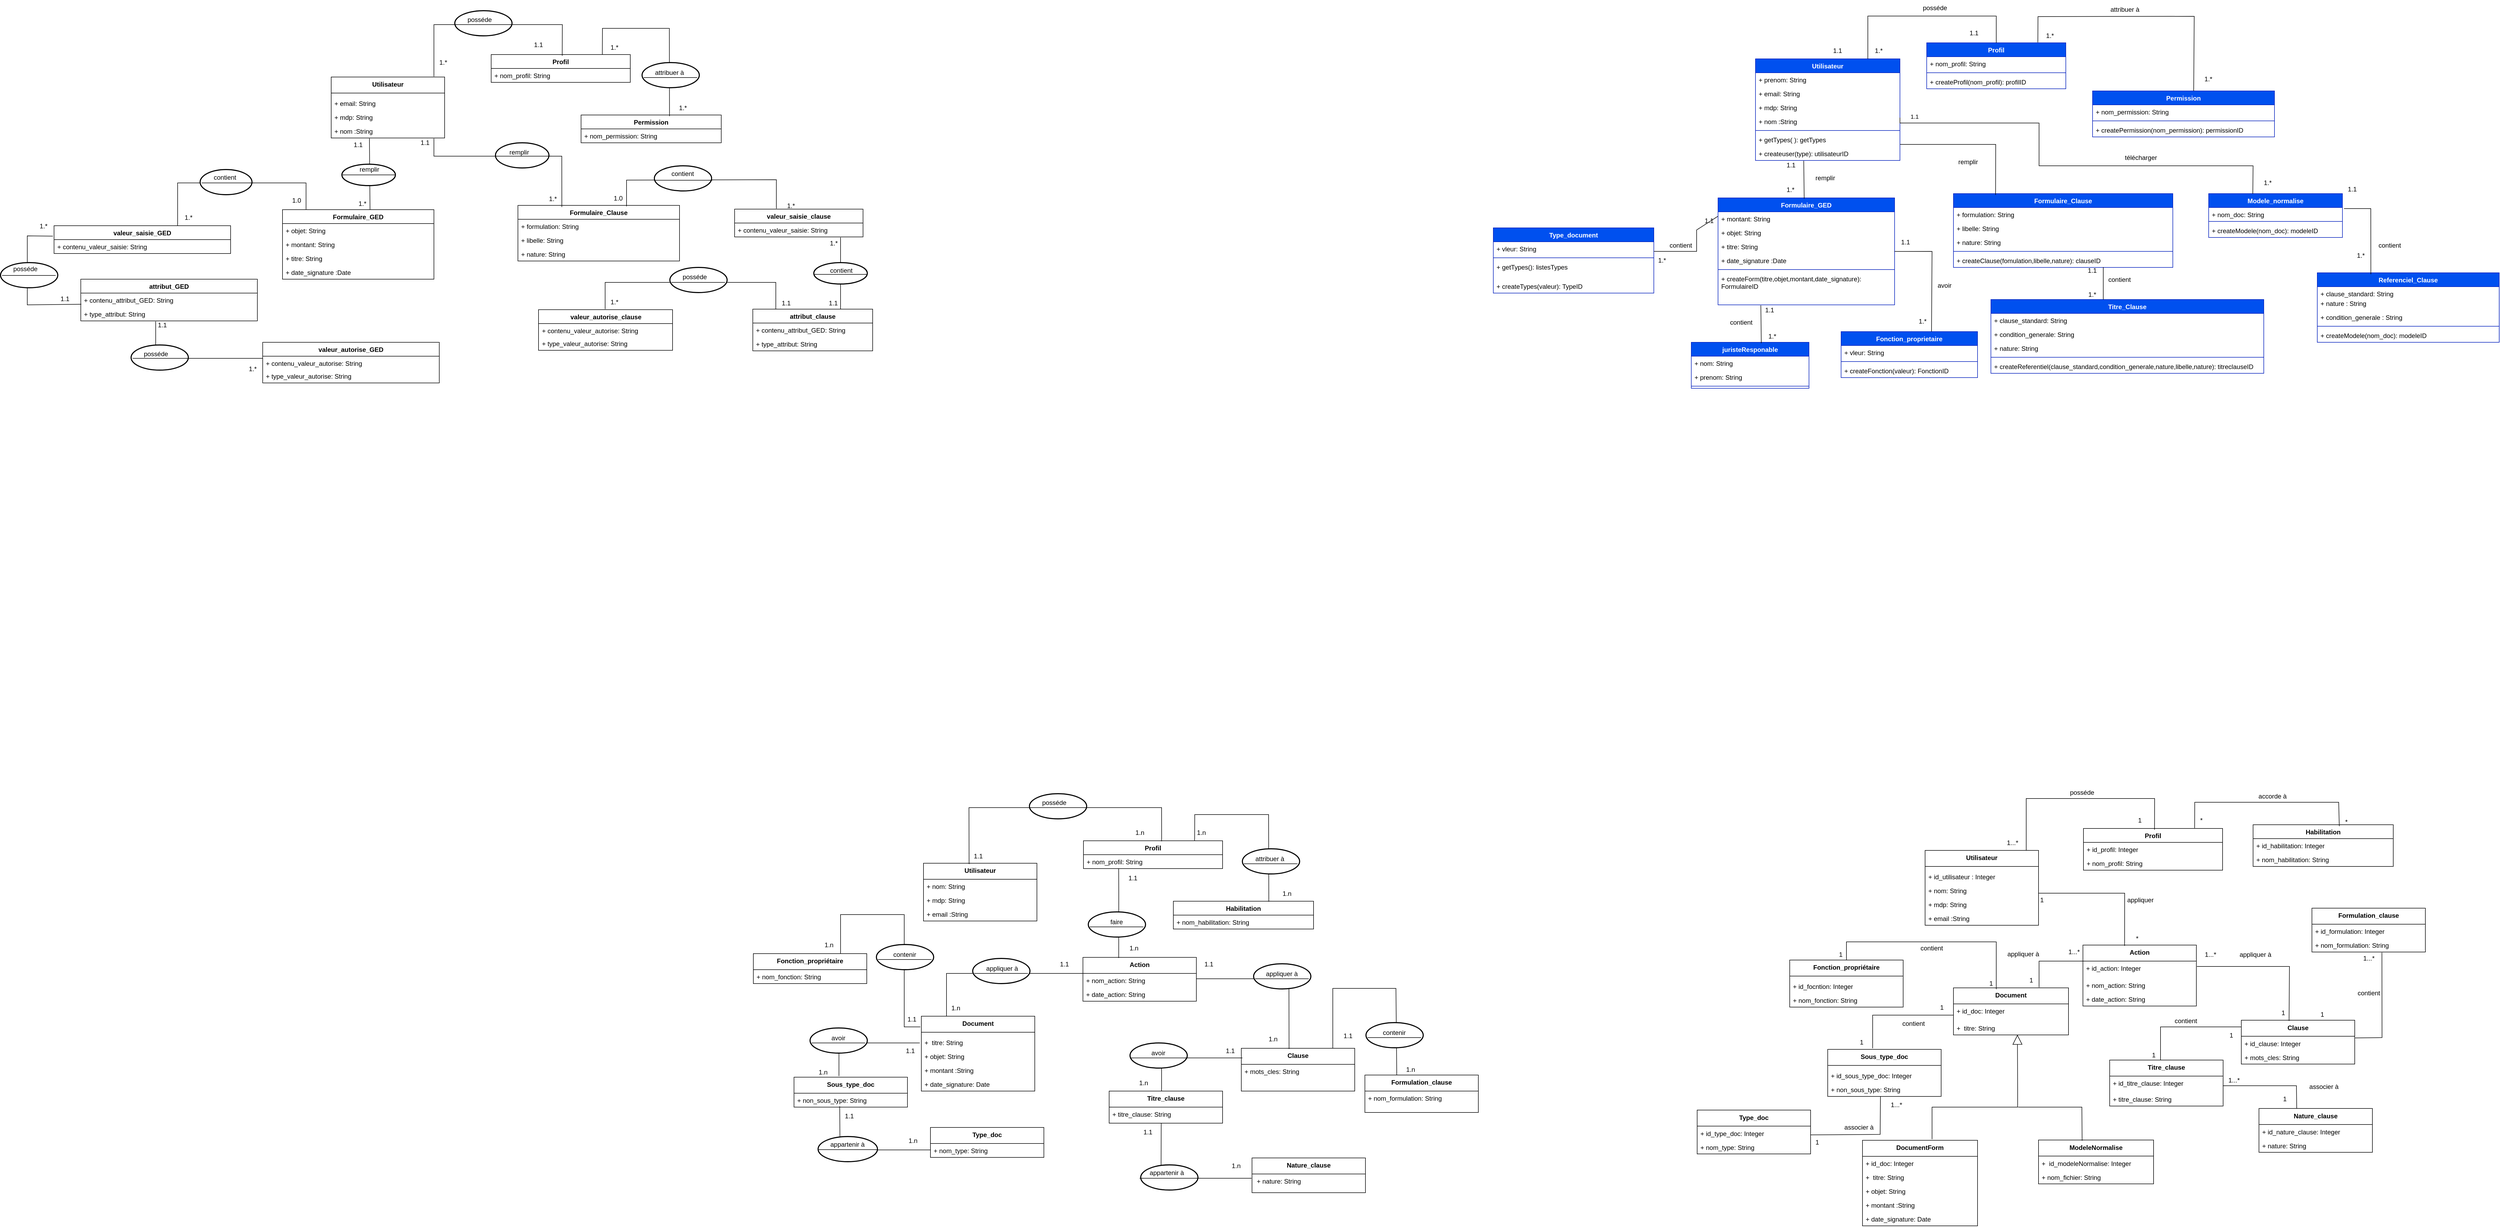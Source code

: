 <mxfile version="25.0.3">
  <diagram name="Page-1" id="ikrtR43MD53WfM-FIgKl">
    <mxGraphModel dx="4778" dy="1174" grid="1" gridSize="10" guides="1" tooltips="1" connect="1" arrows="1" fold="1" page="0" pageScale="1" pageWidth="827" pageHeight="1169" math="0" shadow="0">
      <root>
        <mxCell id="0" />
        <mxCell id="1" parent="0" />
        <mxCell id="nA2KC3KWcX7D_jSppBY0-63" value="" style="endArrow=none;html=1;rounded=0;exitX=0.491;exitY=0.01;exitDx=0;exitDy=0;exitPerimeter=0;entryX=0.337;entryY=1.034;entryDx=0;entryDy=0;entryPerimeter=0;" parent="1" edge="1">
          <mxGeometry relative="1" as="geometry">
            <mxPoint x="-1600" y="548" as="sourcePoint" />
            <mxPoint x="-1600" y="414" as="targetPoint" />
            <Array as="points" />
          </mxGeometry>
        </mxCell>
        <mxCell id="vAt8VJ0llriLFY1swE5i-120" value="" style="strokeWidth=2;html=1;shape=mxgraph.flowchart.start_1;whiteSpace=wrap;" parent="1" vertex="1">
          <mxGeometry x="-2245" y="237" width="100" height="47" as="geometry" />
        </mxCell>
        <mxCell id="o29MgXdeJ4gyZxegB0iu-1" value="Utilisateur" style="swimlane;fontStyle=1;align=center;verticalAlign=top;childLayout=stackLayout;horizontal=1;startSize=26;horizontalStack=0;resizeParent=1;resizeParentMax=0;resizeLast=0;collapsible=1;marginBottom=0;whiteSpace=wrap;html=1;fillColor=#0050ef;fontColor=#ffffff;strokeColor=#001DBC;" parent="1" vertex="1">
          <mxGeometry x="110" y="80" width="270" height="190" as="geometry" />
        </mxCell>
        <mxCell id="o29MgXdeJ4gyZxegB0iu-6" value="+ prenom: String" style="text;strokeColor=none;fillColor=none;align=left;verticalAlign=top;spacingLeft=4;spacingRight=4;overflow=hidden;rotatable=0;points=[[0,0.5],[1,0.5]];portConstraint=eastwest;whiteSpace=wrap;html=1;" parent="o29MgXdeJ4gyZxegB0iu-1" vertex="1">
          <mxGeometry y="26" width="270" height="26" as="geometry" />
        </mxCell>
        <mxCell id="o29MgXdeJ4gyZxegB0iu-7" value="+ email: String" style="text;strokeColor=none;fillColor=none;align=left;verticalAlign=top;spacingLeft=4;spacingRight=4;overflow=hidden;rotatable=0;points=[[0,0.5],[1,0.5]];portConstraint=eastwest;whiteSpace=wrap;html=1;" parent="o29MgXdeJ4gyZxegB0iu-1" vertex="1">
          <mxGeometry y="52" width="270" height="26" as="geometry" />
        </mxCell>
        <mxCell id="o29MgXdeJ4gyZxegB0iu-8" value="+ mdp: String" style="text;strokeColor=none;fillColor=none;align=left;verticalAlign=top;spacingLeft=4;spacingRight=4;overflow=hidden;rotatable=0;points=[[0,0.5],[1,0.5]];portConstraint=eastwest;whiteSpace=wrap;html=1;" parent="o29MgXdeJ4gyZxegB0iu-1" vertex="1">
          <mxGeometry y="78" width="270" height="26" as="geometry" />
        </mxCell>
        <mxCell id="o29MgXdeJ4gyZxegB0iu-2" value="+ nom :String&lt;div&gt;&amp;nbsp;&lt;/div&gt;" style="text;strokeColor=none;fillColor=none;align=left;verticalAlign=top;spacingLeft=4;spacingRight=4;overflow=hidden;rotatable=0;points=[[0,0.5],[1,0.5]];portConstraint=eastwest;whiteSpace=wrap;html=1;" parent="o29MgXdeJ4gyZxegB0iu-1" vertex="1">
          <mxGeometry y="104" width="270" height="26" as="geometry" />
        </mxCell>
        <mxCell id="o29MgXdeJ4gyZxegB0iu-3" value="" style="line;strokeWidth=1;fillColor=none;align=left;verticalAlign=middle;spacingTop=-1;spacingLeft=3;spacingRight=3;rotatable=0;labelPosition=right;points=[];portConstraint=eastwest;strokeColor=inherit;" parent="o29MgXdeJ4gyZxegB0iu-1" vertex="1">
          <mxGeometry y="130" width="270" height="8" as="geometry" />
        </mxCell>
        <mxCell id="o29MgXdeJ4gyZxegB0iu-9" value="+ getTypes( ): getTypes" style="text;strokeColor=none;fillColor=none;align=left;verticalAlign=top;spacingLeft=4;spacingRight=4;overflow=hidden;rotatable=0;points=[[0,0.5],[1,0.5]];portConstraint=eastwest;whiteSpace=wrap;html=1;" parent="o29MgXdeJ4gyZxegB0iu-1" vertex="1">
          <mxGeometry y="138" width="270" height="26" as="geometry" />
        </mxCell>
        <mxCell id="o29MgXdeJ4gyZxegB0iu-4" value="+ createuser(type): utilisateurID" style="text;strokeColor=none;fillColor=none;align=left;verticalAlign=top;spacingLeft=4;spacingRight=4;overflow=hidden;rotatable=0;points=[[0,0.5],[1,0.5]];portConstraint=eastwest;whiteSpace=wrap;html=1;" parent="o29MgXdeJ4gyZxegB0iu-1" vertex="1">
          <mxGeometry y="164" width="270" height="26" as="geometry" />
        </mxCell>
        <mxCell id="gmml8ZVOjK3Zs7iJyutP-1" value="Profil" style="swimlane;fontStyle=1;align=center;verticalAlign=top;childLayout=stackLayout;horizontal=1;startSize=26;horizontalStack=0;resizeParent=1;resizeParentMax=0;resizeLast=0;collapsible=1;marginBottom=0;whiteSpace=wrap;html=1;fillColor=#0050ef;fontColor=#ffffff;strokeColor=#001DBC;" parent="1" vertex="1">
          <mxGeometry x="430" y="50" width="260" height="86" as="geometry" />
        </mxCell>
        <mxCell id="gmml8ZVOjK3Zs7iJyutP-2" value="+ nom_profil: String" style="text;strokeColor=none;fillColor=none;align=left;verticalAlign=top;spacingLeft=4;spacingRight=4;overflow=hidden;rotatable=0;points=[[0,0.5],[1,0.5]];portConstraint=eastwest;whiteSpace=wrap;html=1;" parent="gmml8ZVOjK3Zs7iJyutP-1" vertex="1">
          <mxGeometry y="26" width="260" height="26" as="geometry" />
        </mxCell>
        <mxCell id="gmml8ZVOjK3Zs7iJyutP-6" value="" style="line;strokeWidth=1;fillColor=none;align=left;verticalAlign=middle;spacingTop=-1;spacingLeft=3;spacingRight=3;rotatable=0;labelPosition=right;points=[];portConstraint=eastwest;strokeColor=inherit;" parent="gmml8ZVOjK3Zs7iJyutP-1" vertex="1">
          <mxGeometry y="52" width="260" height="8" as="geometry" />
        </mxCell>
        <mxCell id="gmml8ZVOjK3Zs7iJyutP-8" value="+ createProfil(nom_profil): profilID" style="text;strokeColor=none;fillColor=none;align=left;verticalAlign=top;spacingLeft=4;spacingRight=4;overflow=hidden;rotatable=0;points=[[0,0.5],[1,0.5]];portConstraint=eastwest;whiteSpace=wrap;html=1;" parent="gmml8ZVOjK3Zs7iJyutP-1" vertex="1">
          <mxGeometry y="60" width="260" height="26" as="geometry" />
        </mxCell>
        <mxCell id="gmml8ZVOjK3Zs7iJyutP-9" value="Permission" style="swimlane;fontStyle=1;align=center;verticalAlign=top;childLayout=stackLayout;horizontal=1;startSize=26;horizontalStack=0;resizeParent=1;resizeParentMax=0;resizeLast=0;collapsible=1;marginBottom=0;whiteSpace=wrap;html=1;fillColor=#0050ef;strokeColor=#001DBC;fontColor=#ffffff;" parent="1" vertex="1">
          <mxGeometry x="740" y="140" width="340" height="86" as="geometry" />
        </mxCell>
        <mxCell id="gmml8ZVOjK3Zs7iJyutP-10" value="+ nom_permission: String" style="text;strokeColor=none;fillColor=none;align=left;verticalAlign=top;spacingLeft=4;spacingRight=4;overflow=hidden;rotatable=0;points=[[0,0.5],[1,0.5]];portConstraint=eastwest;whiteSpace=wrap;html=1;" parent="gmml8ZVOjK3Zs7iJyutP-9" vertex="1">
          <mxGeometry y="26" width="340" height="26" as="geometry" />
        </mxCell>
        <mxCell id="gmml8ZVOjK3Zs7iJyutP-11" value="" style="line;strokeWidth=1;fillColor=none;align=left;verticalAlign=middle;spacingTop=-1;spacingLeft=3;spacingRight=3;rotatable=0;labelPosition=right;points=[];portConstraint=eastwest;strokeColor=inherit;" parent="gmml8ZVOjK3Zs7iJyutP-9" vertex="1">
          <mxGeometry y="52" width="340" height="8" as="geometry" />
        </mxCell>
        <mxCell id="gmml8ZVOjK3Zs7iJyutP-12" value="+ createPermission(nom_permission): permissionID" style="text;strokeColor=none;fillColor=none;align=left;verticalAlign=top;spacingLeft=4;spacingRight=4;overflow=hidden;rotatable=0;points=[[0,0.5],[1,0.5]];portConstraint=eastwest;whiteSpace=wrap;html=1;" parent="gmml8ZVOjK3Zs7iJyutP-9" vertex="1">
          <mxGeometry y="60" width="340" height="26" as="geometry" />
        </mxCell>
        <mxCell id="gmml8ZVOjK3Zs7iJyutP-13" value="Formulaire_GED" style="swimlane;fontStyle=1;align=center;verticalAlign=top;childLayout=stackLayout;horizontal=1;startSize=26;horizontalStack=0;resizeParent=1;resizeParentMax=0;resizeLast=0;collapsible=1;marginBottom=0;whiteSpace=wrap;html=1;fillColor=#0050ef;fontColor=#ffffff;strokeColor=#001DBC;" parent="1" vertex="1">
          <mxGeometry x="40" y="340" width="330" height="200" as="geometry" />
        </mxCell>
        <mxCell id="gmml8ZVOjK3Zs7iJyutP-16" value="+ montant: String" style="text;strokeColor=none;fillColor=none;align=left;verticalAlign=top;spacingLeft=4;spacingRight=4;overflow=hidden;rotatable=0;points=[[0,0.5],[1,0.5]];portConstraint=eastwest;whiteSpace=wrap;html=1;" parent="gmml8ZVOjK3Zs7iJyutP-13" vertex="1">
          <mxGeometry y="26" width="330" height="26" as="geometry" />
        </mxCell>
        <mxCell id="gmml8ZVOjK3Zs7iJyutP-15" value="+ objet: String" style="text;strokeColor=none;fillColor=none;align=left;verticalAlign=top;spacingLeft=4;spacingRight=4;overflow=hidden;rotatable=0;points=[[0,0.5],[1,0.5]];portConstraint=eastwest;whiteSpace=wrap;html=1;" parent="gmml8ZVOjK3Zs7iJyutP-13" vertex="1">
          <mxGeometry y="52" width="330" height="26" as="geometry" />
        </mxCell>
        <mxCell id="gmml8ZVOjK3Zs7iJyutP-14" value="+ titre&lt;span style=&quot;background-color: initial;&quot;&gt;: String&lt;/span&gt;" style="text;strokeColor=none;fillColor=none;align=left;verticalAlign=top;spacingLeft=4;spacingRight=4;overflow=hidden;rotatable=0;points=[[0,0.5],[1,0.5]];portConstraint=eastwest;whiteSpace=wrap;html=1;" parent="gmml8ZVOjK3Zs7iJyutP-13" vertex="1">
          <mxGeometry y="78" width="330" height="26" as="geometry" />
        </mxCell>
        <mxCell id="gmml8ZVOjK3Zs7iJyutP-17" value="+ date_signature :Date&lt;div&gt;&amp;nbsp;&lt;/div&gt;" style="text;strokeColor=none;fillColor=none;align=left;verticalAlign=top;spacingLeft=4;spacingRight=4;overflow=hidden;rotatable=0;points=[[0,0.5],[1,0.5]];portConstraint=eastwest;whiteSpace=wrap;html=1;" parent="gmml8ZVOjK3Zs7iJyutP-13" vertex="1">
          <mxGeometry y="104" width="330" height="26" as="geometry" />
        </mxCell>
        <mxCell id="gmml8ZVOjK3Zs7iJyutP-18" value="" style="line;strokeWidth=1;fillColor=none;align=left;verticalAlign=middle;spacingTop=-1;spacingLeft=3;spacingRight=3;rotatable=0;labelPosition=right;points=[];portConstraint=eastwest;strokeColor=inherit;" parent="gmml8ZVOjK3Zs7iJyutP-13" vertex="1">
          <mxGeometry y="130" width="330" height="8" as="geometry" />
        </mxCell>
        <mxCell id="gmml8ZVOjK3Zs7iJyutP-20" value="+ createForm(titre,objet,montant,date_signature): FormulaireID" style="text;strokeColor=none;fillColor=none;align=left;verticalAlign=top;spacingLeft=4;spacingRight=4;overflow=hidden;rotatable=0;points=[[0,0.5],[1,0.5]];portConstraint=eastwest;whiteSpace=wrap;html=1;" parent="gmml8ZVOjK3Zs7iJyutP-13" vertex="1">
          <mxGeometry y="138" width="330" height="62" as="geometry" />
        </mxCell>
        <mxCell id="gmml8ZVOjK3Zs7iJyutP-21" value="Formulaire_Clause" style="swimlane;fontStyle=1;align=center;verticalAlign=top;childLayout=stackLayout;horizontal=1;startSize=26;horizontalStack=0;resizeParent=1;resizeParentMax=0;resizeLast=0;collapsible=1;marginBottom=0;whiteSpace=wrap;html=1;fillColor=#0050ef;fontColor=#ffffff;strokeColor=#001DBC;" parent="1" vertex="1">
          <mxGeometry x="480" y="332" width="410" height="138" as="geometry" />
        </mxCell>
        <mxCell id="gmml8ZVOjK3Zs7iJyutP-22" value="+ formulation: String" style="text;strokeColor=none;fillColor=none;align=left;verticalAlign=top;spacingLeft=4;spacingRight=4;overflow=hidden;rotatable=0;points=[[0,0.5],[1,0.5]];portConstraint=eastwest;whiteSpace=wrap;html=1;" parent="gmml8ZVOjK3Zs7iJyutP-21" vertex="1">
          <mxGeometry y="26" width="410" height="26" as="geometry" />
        </mxCell>
        <mxCell id="gmml8ZVOjK3Zs7iJyutP-23" value="+ libelle: String" style="text;strokeColor=none;fillColor=none;align=left;verticalAlign=top;spacingLeft=4;spacingRight=4;overflow=hidden;rotatable=0;points=[[0,0.5],[1,0.5]];portConstraint=eastwest;whiteSpace=wrap;html=1;" parent="gmml8ZVOjK3Zs7iJyutP-21" vertex="1">
          <mxGeometry y="52" width="410" height="26" as="geometry" />
        </mxCell>
        <mxCell id="gmml8ZVOjK3Zs7iJyutP-24" value="+ nature&lt;span style=&quot;background-color: initial;&quot;&gt;: String&lt;/span&gt;" style="text;strokeColor=none;fillColor=none;align=left;verticalAlign=top;spacingLeft=4;spacingRight=4;overflow=hidden;rotatable=0;points=[[0,0.5],[1,0.5]];portConstraint=eastwest;whiteSpace=wrap;html=1;" parent="gmml8ZVOjK3Zs7iJyutP-21" vertex="1">
          <mxGeometry y="78" width="410" height="26" as="geometry" />
        </mxCell>
        <mxCell id="gmml8ZVOjK3Zs7iJyutP-26" value="" style="line;strokeWidth=1;fillColor=none;align=left;verticalAlign=middle;spacingTop=-1;spacingLeft=3;spacingRight=3;rotatable=0;labelPosition=right;points=[];portConstraint=eastwest;strokeColor=inherit;" parent="gmml8ZVOjK3Zs7iJyutP-21" vertex="1">
          <mxGeometry y="104" width="410" height="8" as="geometry" />
        </mxCell>
        <mxCell id="gmml8ZVOjK3Zs7iJyutP-27" value="+ createClause(fomulation,libelle,nature): clauseID" style="text;strokeColor=none;fillColor=none;align=left;verticalAlign=top;spacingLeft=4;spacingRight=4;overflow=hidden;rotatable=0;points=[[0,0.5],[1,0.5]];portConstraint=eastwest;whiteSpace=wrap;html=1;" parent="gmml8ZVOjK3Zs7iJyutP-21" vertex="1">
          <mxGeometry y="112" width="410" height="26" as="geometry" />
        </mxCell>
        <mxCell id="gmml8ZVOjK3Zs7iJyutP-29" value="Modele_normalise" style="swimlane;fontStyle=1;align=center;verticalAlign=top;childLayout=stackLayout;horizontal=1;startSize=26;horizontalStack=0;resizeParent=1;resizeParentMax=0;resizeLast=0;collapsible=1;marginBottom=0;whiteSpace=wrap;html=1;fillColor=#0050ef;fontColor=#ffffff;strokeColor=#001DBC;" parent="1" vertex="1">
          <mxGeometry x="957" y="332" width="250" height="82" as="geometry" />
        </mxCell>
        <mxCell id="gmml8ZVOjK3Zs7iJyutP-30" value="+ nom_doc: String" style="text;strokeColor=none;fillColor=none;align=left;verticalAlign=top;spacingLeft=4;spacingRight=4;overflow=hidden;rotatable=0;points=[[0,0.5],[1,0.5]];portConstraint=eastwest;whiteSpace=wrap;html=1;" parent="gmml8ZVOjK3Zs7iJyutP-29" vertex="1">
          <mxGeometry y="26" width="250" height="22" as="geometry" />
        </mxCell>
        <mxCell id="gmml8ZVOjK3Zs7iJyutP-31" value="" style="line;strokeWidth=1;fillColor=none;align=left;verticalAlign=middle;spacingTop=-1;spacingLeft=3;spacingRight=3;rotatable=0;labelPosition=right;points=[];portConstraint=eastwest;strokeColor=inherit;" parent="gmml8ZVOjK3Zs7iJyutP-29" vertex="1">
          <mxGeometry y="48" width="250" height="8" as="geometry" />
        </mxCell>
        <mxCell id="gmml8ZVOjK3Zs7iJyutP-32" value="+ createModele(nom_doc): modeleID" style="text;strokeColor=none;fillColor=none;align=left;verticalAlign=top;spacingLeft=4;spacingRight=4;overflow=hidden;rotatable=0;points=[[0,0.5],[1,0.5]];portConstraint=eastwest;whiteSpace=wrap;html=1;" parent="gmml8ZVOjK3Zs7iJyutP-29" vertex="1">
          <mxGeometry y="56" width="250" height="26" as="geometry" />
        </mxCell>
        <mxCell id="gmml8ZVOjK3Zs7iJyutP-33" value="Referenciel_Clause" style="swimlane;fontStyle=1;align=center;verticalAlign=top;childLayout=stackLayout;horizontal=1;startSize=26;horizontalStack=0;resizeParent=1;resizeParentMax=0;resizeLast=0;collapsible=1;marginBottom=0;whiteSpace=wrap;html=1;fillColor=#0050ef;fontColor=#ffffff;strokeColor=#001DBC;" parent="1" vertex="1">
          <mxGeometry x="1160" y="480" width="340" height="130" as="geometry" />
        </mxCell>
        <mxCell id="gmml8ZVOjK3Zs7iJyutP-34" value="+ clause_standard: String" style="text;strokeColor=none;fillColor=none;align=left;verticalAlign=top;spacingLeft=4;spacingRight=4;overflow=hidden;rotatable=0;points=[[0,0.5],[1,0.5]];portConstraint=eastwest;whiteSpace=wrap;html=1;" parent="gmml8ZVOjK3Zs7iJyutP-33" vertex="1">
          <mxGeometry y="26" width="340" height="18" as="geometry" />
        </mxCell>
        <mxCell id="gmml8ZVOjK3Zs7iJyutP-38" value="+ nature : String" style="text;strokeColor=none;fillColor=none;align=left;verticalAlign=top;spacingLeft=4;spacingRight=4;overflow=hidden;rotatable=0;points=[[0,0.5],[1,0.5]];portConstraint=eastwest;whiteSpace=wrap;html=1;" parent="gmml8ZVOjK3Zs7iJyutP-33" vertex="1">
          <mxGeometry y="44" width="340" height="26" as="geometry" />
        </mxCell>
        <mxCell id="gmml8ZVOjK3Zs7iJyutP-37" value="+ condition_generale : String" style="text;strokeColor=none;fillColor=none;align=left;verticalAlign=top;spacingLeft=4;spacingRight=4;overflow=hidden;rotatable=0;points=[[0,0.5],[1,0.5]];portConstraint=eastwest;whiteSpace=wrap;html=1;" parent="gmml8ZVOjK3Zs7iJyutP-33" vertex="1">
          <mxGeometry y="70" width="340" height="26" as="geometry" />
        </mxCell>
        <mxCell id="gmml8ZVOjK3Zs7iJyutP-35" value="" style="line;strokeWidth=1;fillColor=none;align=left;verticalAlign=middle;spacingTop=-1;spacingLeft=3;spacingRight=3;rotatable=0;labelPosition=right;points=[];portConstraint=eastwest;strokeColor=inherit;" parent="gmml8ZVOjK3Zs7iJyutP-33" vertex="1">
          <mxGeometry y="96" width="340" height="8" as="geometry" />
        </mxCell>
        <mxCell id="gmml8ZVOjK3Zs7iJyutP-36" value="+ createModele(nom_doc): modeleID" style="text;strokeColor=none;fillColor=none;align=left;verticalAlign=top;spacingLeft=4;spacingRight=4;overflow=hidden;rotatable=0;points=[[0,0.5],[1,0.5]];portConstraint=eastwest;whiteSpace=wrap;html=1;" parent="gmml8ZVOjK3Zs7iJyutP-33" vertex="1">
          <mxGeometry y="104" width="340" height="26" as="geometry" />
        </mxCell>
        <mxCell id="gmml8ZVOjK3Zs7iJyutP-39" value="Titre_Clause" style="swimlane;fontStyle=1;align=center;verticalAlign=top;childLayout=stackLayout;horizontal=1;startSize=26;horizontalStack=0;resizeParent=1;resizeParentMax=0;resizeLast=0;collapsible=1;marginBottom=0;whiteSpace=wrap;html=1;fillColor=#0050ef;fontColor=#ffffff;strokeColor=#001DBC;" parent="1" vertex="1">
          <mxGeometry x="550" y="530" width="510" height="138" as="geometry" />
        </mxCell>
        <mxCell id="gmml8ZVOjK3Zs7iJyutP-40" value="+ clause_standard: String" style="text;strokeColor=none;fillColor=none;align=left;verticalAlign=top;spacingLeft=4;spacingRight=4;overflow=hidden;rotatable=0;points=[[0,0.5],[1,0.5]];portConstraint=eastwest;whiteSpace=wrap;html=1;" parent="gmml8ZVOjK3Zs7iJyutP-39" vertex="1">
          <mxGeometry y="26" width="510" height="26" as="geometry" />
        </mxCell>
        <mxCell id="gmml8ZVOjK3Zs7iJyutP-41" value="+ condition_generale: String" style="text;strokeColor=none;fillColor=none;align=left;verticalAlign=top;spacingLeft=4;spacingRight=4;overflow=hidden;rotatable=0;points=[[0,0.5],[1,0.5]];portConstraint=eastwest;whiteSpace=wrap;html=1;" parent="gmml8ZVOjK3Zs7iJyutP-39" vertex="1">
          <mxGeometry y="52" width="510" height="26" as="geometry" />
        </mxCell>
        <mxCell id="gmml8ZVOjK3Zs7iJyutP-42" value="+ nature&lt;span style=&quot;background-color: initial;&quot;&gt;: String&lt;/span&gt;" style="text;strokeColor=none;fillColor=none;align=left;verticalAlign=top;spacingLeft=4;spacingRight=4;overflow=hidden;rotatable=0;points=[[0,0.5],[1,0.5]];portConstraint=eastwest;whiteSpace=wrap;html=1;" parent="gmml8ZVOjK3Zs7iJyutP-39" vertex="1">
          <mxGeometry y="78" width="510" height="26" as="geometry" />
        </mxCell>
        <mxCell id="gmml8ZVOjK3Zs7iJyutP-43" value="" style="line;strokeWidth=1;fillColor=none;align=left;verticalAlign=middle;spacingTop=-1;spacingLeft=3;spacingRight=3;rotatable=0;labelPosition=right;points=[];portConstraint=eastwest;strokeColor=inherit;" parent="gmml8ZVOjK3Zs7iJyutP-39" vertex="1">
          <mxGeometry y="104" width="510" height="8" as="geometry" />
        </mxCell>
        <mxCell id="gmml8ZVOjK3Zs7iJyutP-44" value="+ createReferentiel(clause_standard,condition_generale,nature,libelle,nature): titreclauseID" style="text;strokeColor=none;fillColor=none;align=left;verticalAlign=top;spacingLeft=4;spacingRight=4;overflow=hidden;rotatable=0;points=[[0,0.5],[1,0.5]];portConstraint=eastwest;whiteSpace=wrap;html=1;" parent="gmml8ZVOjK3Zs7iJyutP-39" vertex="1">
          <mxGeometry y="112" width="510" height="26" as="geometry" />
        </mxCell>
        <mxCell id="gmml8ZVOjK3Zs7iJyutP-45" value="Fonction_proprietaire" style="swimlane;fontStyle=1;align=center;verticalAlign=top;childLayout=stackLayout;horizontal=1;startSize=26;horizontalStack=0;resizeParent=1;resizeParentMax=0;resizeLast=0;collapsible=1;marginBottom=0;whiteSpace=wrap;html=1;fillColor=#0050ef;fontColor=#ffffff;strokeColor=#001DBC;" parent="1" vertex="1">
          <mxGeometry x="270" y="590" width="255" height="86" as="geometry" />
        </mxCell>
        <mxCell id="gmml8ZVOjK3Zs7iJyutP-46" value="+ vleur: String" style="text;strokeColor=none;fillColor=none;align=left;verticalAlign=top;spacingLeft=4;spacingRight=4;overflow=hidden;rotatable=0;points=[[0,0.5],[1,0.5]];portConstraint=eastwest;whiteSpace=wrap;html=1;" parent="gmml8ZVOjK3Zs7iJyutP-45" vertex="1">
          <mxGeometry y="26" width="255" height="26" as="geometry" />
        </mxCell>
        <mxCell id="gmml8ZVOjK3Zs7iJyutP-49" value="" style="line;strokeWidth=1;fillColor=none;align=left;verticalAlign=middle;spacingTop=-1;spacingLeft=3;spacingRight=3;rotatable=0;labelPosition=right;points=[];portConstraint=eastwest;strokeColor=inherit;" parent="gmml8ZVOjK3Zs7iJyutP-45" vertex="1">
          <mxGeometry y="52" width="255" height="8" as="geometry" />
        </mxCell>
        <mxCell id="gmml8ZVOjK3Zs7iJyutP-50" value="+ createFonction(valeur): FonctionID" style="text;strokeColor=none;fillColor=none;align=left;verticalAlign=top;spacingLeft=4;spacingRight=4;overflow=hidden;rotatable=0;points=[[0,0.5],[1,0.5]];portConstraint=eastwest;whiteSpace=wrap;html=1;" parent="gmml8ZVOjK3Zs7iJyutP-45" vertex="1">
          <mxGeometry y="60" width="255" height="26" as="geometry" />
        </mxCell>
        <mxCell id="gmml8ZVOjK3Zs7iJyutP-51" value="juristeResponable" style="swimlane;fontStyle=1;align=center;verticalAlign=top;childLayout=stackLayout;horizontal=1;startSize=26;horizontalStack=0;resizeParent=1;resizeParentMax=0;resizeLast=0;collapsible=1;marginBottom=0;whiteSpace=wrap;html=1;fillColor=#0050ef;fontColor=#ffffff;strokeColor=#001DBC;" parent="1" vertex="1">
          <mxGeometry x="-10" y="610" width="220" height="86" as="geometry" />
        </mxCell>
        <mxCell id="gmml8ZVOjK3Zs7iJyutP-52" value="+ nom: String" style="text;strokeColor=none;fillColor=none;align=left;verticalAlign=top;spacingLeft=4;spacingRight=4;overflow=hidden;rotatable=0;points=[[0,0.5],[1,0.5]];portConstraint=eastwest;whiteSpace=wrap;html=1;" parent="gmml8ZVOjK3Zs7iJyutP-51" vertex="1">
          <mxGeometry y="26" width="220" height="26" as="geometry" />
        </mxCell>
        <mxCell id="gmml8ZVOjK3Zs7iJyutP-55" value="+ prenom: String" style="text;strokeColor=none;fillColor=none;align=left;verticalAlign=top;spacingLeft=4;spacingRight=4;overflow=hidden;rotatable=0;points=[[0,0.5],[1,0.5]];portConstraint=eastwest;whiteSpace=wrap;html=1;" parent="gmml8ZVOjK3Zs7iJyutP-51" vertex="1">
          <mxGeometry y="52" width="220" height="26" as="geometry" />
        </mxCell>
        <mxCell id="gmml8ZVOjK3Zs7iJyutP-53" value="" style="line;strokeWidth=1;fillColor=none;align=left;verticalAlign=middle;spacingTop=-1;spacingLeft=3;spacingRight=3;rotatable=0;labelPosition=right;points=[];portConstraint=eastwest;strokeColor=inherit;" parent="gmml8ZVOjK3Zs7iJyutP-51" vertex="1">
          <mxGeometry y="78" width="220" height="8" as="geometry" />
        </mxCell>
        <mxCell id="gmml8ZVOjK3Zs7iJyutP-56" value="Type_document" style="swimlane;fontStyle=1;align=center;verticalAlign=top;childLayout=stackLayout;horizontal=1;startSize=26;horizontalStack=0;resizeParent=1;resizeParentMax=0;resizeLast=0;collapsible=1;marginBottom=0;whiteSpace=wrap;html=1;fillColor=#0050ef;fontColor=#ffffff;strokeColor=#001DBC;" parent="1" vertex="1">
          <mxGeometry x="-380" y="396" width="300" height="122" as="geometry" />
        </mxCell>
        <mxCell id="gmml8ZVOjK3Zs7iJyutP-57" value="+ vleur: String" style="text;strokeColor=none;fillColor=none;align=left;verticalAlign=top;spacingLeft=4;spacingRight=4;overflow=hidden;rotatable=0;points=[[0,0.5],[1,0.5]];portConstraint=eastwest;whiteSpace=wrap;html=1;" parent="gmml8ZVOjK3Zs7iJyutP-56" vertex="1">
          <mxGeometry y="26" width="300" height="26" as="geometry" />
        </mxCell>
        <mxCell id="gmml8ZVOjK3Zs7iJyutP-58" value="" style="line;strokeWidth=1;fillColor=none;align=left;verticalAlign=middle;spacingTop=-1;spacingLeft=3;spacingRight=3;rotatable=0;labelPosition=right;points=[];portConstraint=eastwest;strokeColor=inherit;" parent="gmml8ZVOjK3Zs7iJyutP-56" vertex="1">
          <mxGeometry y="52" width="300" height="8" as="geometry" />
        </mxCell>
        <mxCell id="gmml8ZVOjK3Zs7iJyutP-60" value="+ getTypes(): listesTypes" style="text;strokeColor=none;fillColor=none;align=left;verticalAlign=top;spacingLeft=4;spacingRight=4;overflow=hidden;rotatable=0;points=[[0,0.5],[1,0.5]];portConstraint=eastwest;whiteSpace=wrap;html=1;" parent="gmml8ZVOjK3Zs7iJyutP-56" vertex="1">
          <mxGeometry y="60" width="300" height="36" as="geometry" />
        </mxCell>
        <mxCell id="gmml8ZVOjK3Zs7iJyutP-59" value="+ createTypes(valeur): TypeID" style="text;strokeColor=none;fillColor=none;align=left;verticalAlign=top;spacingLeft=4;spacingRight=4;overflow=hidden;rotatable=0;points=[[0,0.5],[1,0.5]];portConstraint=eastwest;whiteSpace=wrap;html=1;" parent="gmml8ZVOjK3Zs7iJyutP-56" vertex="1">
          <mxGeometry y="96" width="300" height="26" as="geometry" />
        </mxCell>
        <mxCell id="gmml8ZVOjK3Zs7iJyutP-79" value="" style="endArrow=none;html=1;rounded=0;exitX=0.488;exitY=0.012;exitDx=0;exitDy=0;exitPerimeter=0;entryX=0.334;entryY=1.068;entryDx=0;entryDy=0;entryPerimeter=0;" parent="1" edge="1">
          <mxGeometry relative="1" as="geometry">
            <mxPoint x="201.04" y="341.4" as="sourcePoint" />
            <mxPoint x="200.18" y="270.768" as="targetPoint" />
            <Array as="points" />
          </mxGeometry>
        </mxCell>
        <mxCell id="gmml8ZVOjK3Zs7iJyutP-80" value="" style="endArrow=none;html=1;rounded=0;entryX=0.192;entryY=0.039;entryDx=0;entryDy=0;entryPerimeter=0;" parent="1" edge="1">
          <mxGeometry relative="1" as="geometry">
            <mxPoint x="380" y="240" as="sourcePoint" />
            <mxPoint x="558.72" y="334.382" as="targetPoint" />
            <Array as="points">
              <mxPoint x="390" y="240" />
              <mxPoint x="480" y="240" />
              <mxPoint x="559" y="240" />
            </Array>
          </mxGeometry>
        </mxCell>
        <mxCell id="gmml8ZVOjK3Zs7iJyutP-81" value="" style="endArrow=none;html=1;rounded=0;exitX=0.488;exitY=0.012;exitDx=0;exitDy=0;exitPerimeter=0;entryX=0.334;entryY=1.068;entryDx=0;entryDy=0;entryPerimeter=0;" parent="1" edge="1">
          <mxGeometry relative="1" as="geometry">
            <mxPoint x="120.86" y="611.63" as="sourcePoint" />
            <mxPoint x="120.0" y="540.998" as="targetPoint" />
            <Array as="points" />
          </mxGeometry>
        </mxCell>
        <mxCell id="gmml8ZVOjK3Zs7iJyutP-84" value="" style="endArrow=none;html=1;rounded=0;entryX=-0.001;entryY=0.324;entryDx=0;entryDy=0;entryPerimeter=0;" parent="1" target="gmml8ZVOjK3Zs7iJyutP-16" edge="1">
          <mxGeometry relative="1" as="geometry">
            <mxPoint x="-80" y="440" as="sourcePoint" />
            <mxPoint x="120" y="371" as="targetPoint" />
            <Array as="points">
              <mxPoint y="440" />
              <mxPoint y="400" />
            </Array>
          </mxGeometry>
        </mxCell>
        <mxCell id="gmml8ZVOjK3Zs7iJyutP-85" value="" style="endArrow=none;html=1;rounded=0;entryX=0.5;entryY=0;entryDx=0;entryDy=0;" parent="1" target="gmml8ZVOjK3Zs7iJyutP-1" edge="1">
          <mxGeometry relative="1" as="geometry">
            <mxPoint x="320" y="80" as="sourcePoint" />
            <mxPoint x="468.72" y="64.882" as="targetPoint" />
            <Array as="points">
              <mxPoint x="320" y="80" />
              <mxPoint x="320" />
              <mxPoint x="560" />
            </Array>
          </mxGeometry>
        </mxCell>
        <mxCell id="gmml8ZVOjK3Zs7iJyutP-86" value="" style="endArrow=none;html=1;rounded=0;exitX=0.799;exitY=-0.009;exitDx=0;exitDy=0;exitPerimeter=0;" parent="1" source="gmml8ZVOjK3Zs7iJyutP-1" edge="1">
          <mxGeometry relative="1" as="geometry">
            <mxPoint x="750" as="sourcePoint" />
            <mxPoint x="929" y="140" as="targetPoint" />
            <Array as="points">
              <mxPoint x="638" y="1" />
              <mxPoint x="930" y="0.5" />
            </Array>
          </mxGeometry>
        </mxCell>
        <mxCell id="gmml8ZVOjK3Zs7iJyutP-87" value="" style="endArrow=none;html=1;rounded=0;entryX=0.33;entryY=0.005;entryDx=0;entryDy=0;entryPerimeter=0;" parent="1" target="gmml8ZVOjK3Zs7iJyutP-29" edge="1">
          <mxGeometry relative="1" as="geometry">
            <mxPoint x="380" y="190" as="sourcePoint" />
            <mxPoint x="1020" y="330" as="targetPoint" />
            <Array as="points">
              <mxPoint x="380" y="200" />
              <mxPoint x="640" y="200" />
              <mxPoint x="640" y="280" />
              <mxPoint x="1040" y="280" />
            </Array>
          </mxGeometry>
        </mxCell>
        <mxCell id="gmml8ZVOjK3Zs7iJyutP-112" value="1.1" style="edgeLabel;html=1;align=center;verticalAlign=middle;resizable=0;points=[];" parent="gmml8ZVOjK3Zs7iJyutP-87" vertex="1" connectable="0">
          <mxGeometry x="-0.909" y="12" relative="1" as="geometry">
            <mxPoint as="offset" />
          </mxGeometry>
        </mxCell>
        <mxCell id="gmml8ZVOjK3Zs7iJyutP-88" value="" style="endArrow=none;html=1;rounded=0;entryX=0.471;entryY=0.02;entryDx=0;entryDy=0;entryPerimeter=0;" parent="1" edge="1">
          <mxGeometry relative="1" as="geometry">
            <mxPoint x="1210" y="360" as="sourcePoint" />
            <mxPoint x="1260.14" y="482.6" as="targetPoint" />
            <Array as="points">
              <mxPoint x="1220" y="360" />
              <mxPoint x="1260" y="360" />
            </Array>
          </mxGeometry>
        </mxCell>
        <mxCell id="gmml8ZVOjK3Zs7iJyutP-90" value="posséde" style="text;html=1;align=center;verticalAlign=middle;resizable=0;points=[];autosize=1;strokeColor=none;fillColor=none;" parent="1" vertex="1">
          <mxGeometry x="410" y="-30" width="70" height="30" as="geometry" />
        </mxCell>
        <mxCell id="gmml8ZVOjK3Zs7iJyutP-91" value="attribuer à" style="text;html=1;align=center;verticalAlign=middle;resizable=0;points=[];autosize=1;strokeColor=none;fillColor=none;" parent="1" vertex="1">
          <mxGeometry x="760" y="-27" width="80" height="30" as="geometry" />
        </mxCell>
        <mxCell id="gmml8ZVOjK3Zs7iJyutP-93" value="télécharger" style="text;html=1;align=center;verticalAlign=middle;resizable=0;points=[];autosize=1;strokeColor=none;fillColor=none;" parent="1" vertex="1">
          <mxGeometry x="790" y="250" width="80" height="30" as="geometry" />
        </mxCell>
        <mxCell id="gmml8ZVOjK3Zs7iJyutP-95" value="contient" style="text;html=1;align=center;verticalAlign=middle;resizable=0;points=[];autosize=1;strokeColor=none;fillColor=none;" parent="1" vertex="1">
          <mxGeometry x="1260" y="414" width="70" height="30" as="geometry" />
        </mxCell>
        <mxCell id="gmml8ZVOjK3Zs7iJyutP-96" value="remplir" style="text;html=1;align=center;verticalAlign=middle;resizable=0;points=[];autosize=1;strokeColor=none;fillColor=none;" parent="1" vertex="1">
          <mxGeometry x="477" y="258" width="60" height="30" as="geometry" />
        </mxCell>
        <mxCell id="gmml8ZVOjK3Zs7iJyutP-98" value="remplir" style="text;html=1;align=center;verticalAlign=middle;resizable=0;points=[];autosize=1;strokeColor=none;fillColor=none;" parent="1" vertex="1">
          <mxGeometry x="210" y="288" width="60" height="30" as="geometry" />
        </mxCell>
        <mxCell id="gmml8ZVOjK3Zs7iJyutP-99" value="contient" style="text;html=1;align=center;verticalAlign=middle;resizable=0;points=[];autosize=1;strokeColor=none;fillColor=none;" parent="1" vertex="1">
          <mxGeometry x="-65" y="414" width="70" height="30" as="geometry" />
        </mxCell>
        <mxCell id="gmml8ZVOjK3Zs7iJyutP-100" value="contient" style="text;html=1;align=center;verticalAlign=middle;resizable=0;points=[];autosize=1;strokeColor=none;fillColor=none;" parent="1" vertex="1">
          <mxGeometry x="48" y="558" width="70" height="30" as="geometry" />
        </mxCell>
        <mxCell id="gmml8ZVOjK3Zs7iJyutP-102" value="" style="endArrow=none;html=1;rounded=0;entryX=0.334;entryY=1.068;entryDx=0;entryDy=0;entryPerimeter=0;" parent="1" edge="1">
          <mxGeometry relative="1" as="geometry">
            <mxPoint x="760" y="530" as="sourcePoint" />
            <mxPoint x="760" y="469.368" as="targetPoint" />
            <Array as="points" />
          </mxGeometry>
        </mxCell>
        <mxCell id="gmml8ZVOjK3Zs7iJyutP-103" value="contient" style="text;html=1;align=center;verticalAlign=middle;resizable=0;points=[];autosize=1;strokeColor=none;fillColor=none;" parent="1" vertex="1">
          <mxGeometry x="755" y="478" width="70" height="30" as="geometry" />
        </mxCell>
        <mxCell id="gmml8ZVOjK3Zs7iJyutP-106" value="1.1" style="text;html=1;align=center;verticalAlign=middle;resizable=0;points=[];autosize=1;strokeColor=none;fillColor=none;" parent="1" vertex="1">
          <mxGeometry x="245" y="52" width="35" height="26" as="geometry" />
        </mxCell>
        <mxCell id="gmml8ZVOjK3Zs7iJyutP-108" value="1.*" style="text;html=1;align=center;verticalAlign=middle;resizable=0;points=[];autosize=1;strokeColor=none;fillColor=none;" parent="1" vertex="1">
          <mxGeometry x="323" y="52" width="33" height="26" as="geometry" />
        </mxCell>
        <mxCell id="gmml8ZVOjK3Zs7iJyutP-109" value="1.1" style="text;html=1;align=center;verticalAlign=middle;resizable=0;points=[];autosize=1;strokeColor=none;fillColor=none;" parent="1" vertex="1">
          <mxGeometry x="500" y="19" width="35" height="26" as="geometry" />
        </mxCell>
        <mxCell id="gmml8ZVOjK3Zs7iJyutP-110" value="1.*" style="text;html=1;align=center;verticalAlign=middle;resizable=0;points=[];autosize=1;strokeColor=none;fillColor=none;" parent="1" vertex="1">
          <mxGeometry x="643" y="24" width="33" height="26" as="geometry" />
        </mxCell>
        <mxCell id="gmml8ZVOjK3Zs7iJyutP-111" value="1.*" style="text;html=1;align=center;verticalAlign=middle;resizable=0;points=[];autosize=1;strokeColor=none;fillColor=none;" parent="1" vertex="1">
          <mxGeometry x="939" y="105" width="33" height="26" as="geometry" />
        </mxCell>
        <mxCell id="gmml8ZVOjK3Zs7iJyutP-113" value="1.*" style="text;html=1;align=center;verticalAlign=middle;resizable=0;points=[];autosize=1;strokeColor=none;fillColor=none;" parent="1" vertex="1">
          <mxGeometry x="1050" y="299" width="33" height="26" as="geometry" />
        </mxCell>
        <mxCell id="gmml8ZVOjK3Zs7iJyutP-114" value="1.1" style="text;html=1;align=center;verticalAlign=middle;resizable=0;points=[];autosize=1;strokeColor=none;fillColor=none;" parent="1" vertex="1">
          <mxGeometry x="1207" y="311" width="35" height="26" as="geometry" />
        </mxCell>
        <mxCell id="gmml8ZVOjK3Zs7iJyutP-115" value="1.*" style="text;html=1;align=center;verticalAlign=middle;resizable=0;points=[];autosize=1;strokeColor=none;fillColor=none;" parent="1" vertex="1">
          <mxGeometry x="1224" y="435" width="33" height="26" as="geometry" />
        </mxCell>
        <mxCell id="gmml8ZVOjK3Zs7iJyutP-116" value="1.1" style="text;html=1;align=center;verticalAlign=middle;resizable=0;points=[];autosize=1;strokeColor=none;fillColor=none;" parent="1" vertex="1">
          <mxGeometry x="721" y="463" width="35" height="26" as="geometry" />
        </mxCell>
        <mxCell id="gmml8ZVOjK3Zs7iJyutP-117" value="1.*" style="text;html=1;align=center;verticalAlign=middle;resizable=0;points=[];autosize=1;strokeColor=none;fillColor=none;" parent="1" vertex="1">
          <mxGeometry x="722" y="508" width="33" height="26" as="geometry" />
        </mxCell>
        <mxCell id="gmml8ZVOjK3Zs7iJyutP-119" value="1.*" style="text;html=1;align=center;verticalAlign=middle;resizable=0;points=[];autosize=1;strokeColor=none;fillColor=none;" parent="1" vertex="1">
          <mxGeometry x="405" y="558" width="33" height="26" as="geometry" />
        </mxCell>
        <mxCell id="gmml8ZVOjK3Zs7iJyutP-122" value="1.1" style="text;html=1;align=center;verticalAlign=middle;resizable=0;points=[];autosize=1;strokeColor=none;fillColor=none;" parent="1" vertex="1">
          <mxGeometry x="118" y="537" width="35" height="26" as="geometry" />
        </mxCell>
        <mxCell id="gmml8ZVOjK3Zs7iJyutP-125" value="1.*" style="text;html=1;align=center;verticalAlign=middle;resizable=0;points=[];autosize=1;strokeColor=none;fillColor=none;" parent="1" vertex="1">
          <mxGeometry x="124.5" y="586" width="33" height="26" as="geometry" />
        </mxCell>
        <mxCell id="gmml8ZVOjK3Zs7iJyutP-126" value="1.1" style="text;html=1;align=center;verticalAlign=middle;resizable=0;points=[];autosize=1;strokeColor=none;fillColor=none;" parent="1" vertex="1">
          <mxGeometry x="5" y="370" width="35" height="26" as="geometry" />
        </mxCell>
        <mxCell id="gmml8ZVOjK3Zs7iJyutP-127" value="1.*" style="text;html=1;align=center;verticalAlign=middle;resizable=0;points=[];autosize=1;strokeColor=none;fillColor=none;" parent="1" vertex="1">
          <mxGeometry x="-82" y="444" width="33" height="26" as="geometry" />
        </mxCell>
        <mxCell id="gmml8ZVOjK3Zs7iJyutP-128" value="1.1" style="text;html=1;align=center;verticalAlign=middle;resizable=0;points=[];autosize=1;strokeColor=none;fillColor=none;" parent="1" vertex="1">
          <mxGeometry x="158" y="266" width="35" height="26" as="geometry" />
        </mxCell>
        <mxCell id="gmml8ZVOjK3Zs7iJyutP-129" value="1.*" style="text;html=1;align=center;verticalAlign=middle;resizable=0;points=[];autosize=1;strokeColor=none;fillColor=none;" parent="1" vertex="1">
          <mxGeometry x="158" y="312" width="33" height="26" as="geometry" />
        </mxCell>
        <mxCell id="gmml8ZVOjK3Zs7iJyutP-134" value="" style="endArrow=none;html=1;rounded=0;" parent="1" edge="1">
          <mxGeometry relative="1" as="geometry">
            <mxPoint x="370" y="440.07" as="sourcePoint" />
            <mxPoint x="439" y="590" as="targetPoint" />
            <Array as="points">
              <mxPoint x="380" y="440.07" />
              <mxPoint x="440" y="440" />
            </Array>
          </mxGeometry>
        </mxCell>
        <mxCell id="gmml8ZVOjK3Zs7iJyutP-135" value="avoir" style="text;html=1;align=center;verticalAlign=middle;resizable=0;points=[];autosize=1;strokeColor=none;fillColor=none;" parent="1" vertex="1">
          <mxGeometry x="438" y="489" width="50" height="30" as="geometry" />
        </mxCell>
        <mxCell id="gmml8ZVOjK3Zs7iJyutP-136" value="1.1" style="text;html=1;align=center;verticalAlign=middle;resizable=0;points=[];autosize=1;strokeColor=none;fillColor=none;" parent="1" vertex="1">
          <mxGeometry x="370" y="408" width="40" height="30" as="geometry" />
        </mxCell>
        <mxCell id="vAt8VJ0llriLFY1swE5i-1" value="Utilisateur" style="swimlane;fontStyle=1;align=center;verticalAlign=top;childLayout=stackLayout;horizontal=1;startSize=30;horizontalStack=0;resizeParent=1;resizeParentMax=0;resizeLast=0;collapsible=1;marginBottom=0;whiteSpace=wrap;html=1;" parent="1" vertex="1">
          <mxGeometry x="-2552" y="114" width="212" height="114" as="geometry" />
        </mxCell>
        <mxCell id="vAt8VJ0llriLFY1swE5i-2" value="+ prenom: String" style="text;strokeColor=none;fillColor=none;align=left;verticalAlign=top;spacingLeft=4;spacingRight=4;overflow=hidden;rotatable=0;points=[[0,0.5],[1,0.5]];portConstraint=eastwest;whiteSpace=wrap;html=1;" parent="vAt8VJ0llriLFY1swE5i-1" vertex="1">
          <mxGeometry y="30" width="212" height="6" as="geometry" />
        </mxCell>
        <mxCell id="vAt8VJ0llriLFY1swE5i-3" value="+ email: String" style="text;strokeColor=none;fillColor=none;align=left;verticalAlign=top;spacingLeft=4;spacingRight=4;overflow=hidden;rotatable=0;points=[[0,0.5],[1,0.5]];portConstraint=eastwest;whiteSpace=wrap;html=1;" parent="vAt8VJ0llriLFY1swE5i-1" vertex="1">
          <mxGeometry y="36" width="212" height="26" as="geometry" />
        </mxCell>
        <mxCell id="vAt8VJ0llriLFY1swE5i-4" value="+ mdp: String" style="text;strokeColor=none;fillColor=none;align=left;verticalAlign=top;spacingLeft=4;spacingRight=4;overflow=hidden;rotatable=0;points=[[0,0.5],[1,0.5]];portConstraint=eastwest;whiteSpace=wrap;html=1;" parent="vAt8VJ0llriLFY1swE5i-1" vertex="1">
          <mxGeometry y="62" width="212" height="26" as="geometry" />
        </mxCell>
        <mxCell id="vAt8VJ0llriLFY1swE5i-5" value="+ nom :String&lt;div&gt;&amp;nbsp;&lt;/div&gt;" style="text;strokeColor=none;fillColor=none;align=left;verticalAlign=top;spacingLeft=4;spacingRight=4;overflow=hidden;rotatable=0;points=[[0,0.5],[1,0.5]];portConstraint=eastwest;whiteSpace=wrap;html=1;" parent="vAt8VJ0llriLFY1swE5i-1" vertex="1">
          <mxGeometry y="88" width="212" height="26" as="geometry" />
        </mxCell>
        <mxCell id="vAt8VJ0llriLFY1swE5i-9" value="Profil" style="swimlane;fontStyle=1;align=center;verticalAlign=top;childLayout=stackLayout;horizontal=1;startSize=26;horizontalStack=0;resizeParent=1;resizeParentMax=0;resizeLast=0;collapsible=1;marginBottom=0;whiteSpace=wrap;html=1;" parent="1" vertex="1">
          <mxGeometry x="-2253" y="72" width="260" height="52" as="geometry" />
        </mxCell>
        <mxCell id="vAt8VJ0llriLFY1swE5i-10" value="+ nom_profil: String" style="text;strokeColor=none;fillColor=none;align=left;verticalAlign=top;spacingLeft=4;spacingRight=4;overflow=hidden;rotatable=0;points=[[0,0.5],[1,0.5]];portConstraint=eastwest;whiteSpace=wrap;html=1;" parent="vAt8VJ0llriLFY1swE5i-9" vertex="1">
          <mxGeometry y="26" width="260" height="26" as="geometry" />
        </mxCell>
        <mxCell id="vAt8VJ0llriLFY1swE5i-13" value="Permission" style="swimlane;fontStyle=1;align=center;verticalAlign=top;childLayout=stackLayout;horizontal=1;startSize=26;horizontalStack=0;resizeParent=1;resizeParentMax=0;resizeLast=0;collapsible=1;marginBottom=0;whiteSpace=wrap;html=1;" parent="1" vertex="1">
          <mxGeometry x="-2085" y="185" width="262" height="52" as="geometry" />
        </mxCell>
        <mxCell id="vAt8VJ0llriLFY1swE5i-14" value="+ nom_permission: String" style="text;strokeColor=none;fillColor=none;align=left;verticalAlign=top;spacingLeft=4;spacingRight=4;overflow=hidden;rotatable=0;points=[[0,0.5],[1,0.5]];portConstraint=eastwest;whiteSpace=wrap;html=1;" parent="vAt8VJ0llriLFY1swE5i-13" vertex="1">
          <mxGeometry y="26" width="262" height="26" as="geometry" />
        </mxCell>
        <mxCell id="vAt8VJ0llriLFY1swE5i-17" value="Formulaire_GED" style="swimlane;fontStyle=1;align=center;verticalAlign=top;childLayout=stackLayout;horizontal=1;startSize=26;horizontalStack=0;resizeParent=1;resizeParentMax=0;resizeLast=0;collapsible=1;marginBottom=0;whiteSpace=wrap;html=1;" parent="1" vertex="1">
          <mxGeometry x="-2643" y="362" width="283" height="130" as="geometry" />
        </mxCell>
        <mxCell id="vAt8VJ0llriLFY1swE5i-18" value="+ objet: String" style="text;strokeColor=none;fillColor=none;align=left;verticalAlign=top;spacingLeft=4;spacingRight=4;overflow=hidden;rotatable=0;points=[[0,0.5],[1,0.5]];portConstraint=eastwest;whiteSpace=wrap;html=1;" parent="vAt8VJ0llriLFY1swE5i-17" vertex="1">
          <mxGeometry y="26" width="283" height="26" as="geometry" />
        </mxCell>
        <mxCell id="vAt8VJ0llriLFY1swE5i-19" value="+ montant: String" style="text;strokeColor=none;fillColor=none;align=left;verticalAlign=top;spacingLeft=4;spacingRight=4;overflow=hidden;rotatable=0;points=[[0,0.5],[1,0.5]];portConstraint=eastwest;whiteSpace=wrap;html=1;" parent="vAt8VJ0llriLFY1swE5i-17" vertex="1">
          <mxGeometry y="52" width="283" height="26" as="geometry" />
        </mxCell>
        <mxCell id="vAt8VJ0llriLFY1swE5i-20" value="+ titre&lt;span style=&quot;background-color: initial;&quot;&gt;: String&lt;/span&gt;" style="text;strokeColor=none;fillColor=none;align=left;verticalAlign=top;spacingLeft=4;spacingRight=4;overflow=hidden;rotatable=0;points=[[0,0.5],[1,0.5]];portConstraint=eastwest;whiteSpace=wrap;html=1;" parent="vAt8VJ0llriLFY1swE5i-17" vertex="1">
          <mxGeometry y="78" width="283" height="26" as="geometry" />
        </mxCell>
        <mxCell id="vAt8VJ0llriLFY1swE5i-21" value="+ date_signature :Date&lt;div&gt;&amp;nbsp;&lt;/div&gt;" style="text;strokeColor=none;fillColor=none;align=left;verticalAlign=top;spacingLeft=4;spacingRight=4;overflow=hidden;rotatable=0;points=[[0,0.5],[1,0.5]];portConstraint=eastwest;whiteSpace=wrap;html=1;" parent="vAt8VJ0llriLFY1swE5i-17" vertex="1">
          <mxGeometry y="104" width="283" height="26" as="geometry" />
        </mxCell>
        <mxCell id="vAt8VJ0llriLFY1swE5i-24" value="Formulaire_Clause" style="swimlane;fontStyle=1;align=center;verticalAlign=top;childLayout=stackLayout;horizontal=1;startSize=26;horizontalStack=0;resizeParent=1;resizeParentMax=0;resizeLast=0;collapsible=1;marginBottom=0;whiteSpace=wrap;html=1;" parent="1" vertex="1">
          <mxGeometry x="-2203" y="354" width="302" height="104" as="geometry" />
        </mxCell>
        <mxCell id="vAt8VJ0llriLFY1swE5i-25" value="+ formulation: String" style="text;strokeColor=none;fillColor=none;align=left;verticalAlign=top;spacingLeft=4;spacingRight=4;overflow=hidden;rotatable=0;points=[[0,0.5],[1,0.5]];portConstraint=eastwest;whiteSpace=wrap;html=1;" parent="vAt8VJ0llriLFY1swE5i-24" vertex="1">
          <mxGeometry y="26" width="302" height="26" as="geometry" />
        </mxCell>
        <mxCell id="vAt8VJ0llriLFY1swE5i-26" value="+ libelle: String" style="text;strokeColor=none;fillColor=none;align=left;verticalAlign=top;spacingLeft=4;spacingRight=4;overflow=hidden;rotatable=0;points=[[0,0.5],[1,0.5]];portConstraint=eastwest;whiteSpace=wrap;html=1;" parent="vAt8VJ0llriLFY1swE5i-24" vertex="1">
          <mxGeometry y="52" width="302" height="26" as="geometry" />
        </mxCell>
        <mxCell id="vAt8VJ0llriLFY1swE5i-27" value="+ nature&lt;span style=&quot;background-color: initial;&quot;&gt;: String&lt;/span&gt;" style="text;strokeColor=none;fillColor=none;align=left;verticalAlign=top;spacingLeft=4;spacingRight=4;overflow=hidden;rotatable=0;points=[[0,0.5],[1,0.5]];portConstraint=eastwest;whiteSpace=wrap;html=1;" parent="vAt8VJ0llriLFY1swE5i-24" vertex="1">
          <mxGeometry y="78" width="302" height="26" as="geometry" />
        </mxCell>
        <mxCell id="vAt8VJ0llriLFY1swE5i-68" value="" style="endArrow=none;html=1;rounded=0;exitX=0.578;exitY=0;exitDx=0;exitDy=0;exitPerimeter=0;entryX=0.337;entryY=1.034;entryDx=0;entryDy=0;entryPerimeter=0;" parent="1" source="vAt8VJ0llriLFY1swE5i-17" target="vAt8VJ0llriLFY1swE5i-5" edge="1">
          <mxGeometry relative="1" as="geometry">
            <mxPoint x="-2478.96" y="363.4" as="sourcePoint" />
            <mxPoint x="-2482.36" y="286.44" as="targetPoint" />
            <Array as="points" />
          </mxGeometry>
        </mxCell>
        <mxCell id="vAt8VJ0llriLFY1swE5i-69" value="" style="endArrow=none;html=1;rounded=0;entryX=1.033;entryY=1.083;entryDx=0;entryDy=0;entryPerimeter=0;" parent="1" target="vAt8VJ0llriLFY1swE5i-148" edge="1">
          <mxGeometry relative="1" as="geometry">
            <mxPoint x="-2360" y="229" as="sourcePoint" />
            <mxPoint x="-2124.28" y="356.382" as="targetPoint" />
            <Array as="points">
              <mxPoint x="-2360" y="262" />
              <mxPoint x="-2293" y="262" />
              <mxPoint x="-2203" y="262" />
              <mxPoint x="-2121" y="262" />
            </Array>
          </mxGeometry>
        </mxCell>
        <mxCell id="vAt8VJ0llriLFY1swE5i-72" value="" style="endArrow=none;html=1;rounded=0;entryX=0.503;entryY=0.044;entryDx=0;entryDy=0;entryPerimeter=0;" parent="1" edge="1">
          <mxGeometry relative="1" as="geometry">
            <mxPoint x="-2360" y="96" as="sourcePoint" />
            <mxPoint x="-2120.22" y="74.288" as="targetPoint" />
            <Array as="points">
              <mxPoint x="-2360" y="113" />
              <mxPoint x="-2360" y="96" />
              <mxPoint x="-2360" y="16" />
              <mxPoint x="-2120" y="16" />
            </Array>
          </mxGeometry>
        </mxCell>
        <mxCell id="vAt8VJ0llriLFY1swE5i-73" value="" style="endArrow=none;html=1;rounded=0;exitX=0.799;exitY=-0.009;exitDx=0;exitDy=0;exitPerimeter=0;entryX=0.631;entryY=0.043;entryDx=0;entryDy=0;entryPerimeter=0;" parent="1" source="vAt8VJ0llriLFY1swE5i-9" target="vAt8VJ0llriLFY1swE5i-13" edge="1">
          <mxGeometry relative="1" as="geometry">
            <mxPoint x="-1933" y="22" as="sourcePoint" />
            <mxPoint x="-1760" y="80" as="targetPoint" />
            <Array as="points">
              <mxPoint x="-2045" y="23" />
              <mxPoint x="-1920" y="23" />
            </Array>
          </mxGeometry>
        </mxCell>
        <mxCell id="vAt8VJ0llriLFY1swE5i-90" value="1.*" style="text;html=1;align=center;verticalAlign=middle;resizable=0;points=[];autosize=1;strokeColor=none;fillColor=none;" parent="1" vertex="1">
          <mxGeometry x="-2360" y="74" width="33" height="26" as="geometry" />
        </mxCell>
        <mxCell id="vAt8VJ0llriLFY1swE5i-91" value="1.1" style="text;html=1;align=center;verticalAlign=middle;resizable=0;points=[];autosize=1;strokeColor=none;fillColor=none;" parent="1" vertex="1">
          <mxGeometry x="-2183" y="41" width="35" height="26" as="geometry" />
        </mxCell>
        <mxCell id="vAt8VJ0llriLFY1swE5i-92" value="1.*" style="text;html=1;align=center;verticalAlign=middle;resizable=0;points=[];autosize=1;strokeColor=none;fillColor=none;" parent="1" vertex="1">
          <mxGeometry x="-2040" y="46" width="33" height="26" as="geometry" />
        </mxCell>
        <mxCell id="vAt8VJ0llriLFY1swE5i-93" value="1.*" style="text;html=1;align=center;verticalAlign=middle;resizable=0;points=[];autosize=1;strokeColor=none;fillColor=none;" parent="1" vertex="1">
          <mxGeometry x="-1911.5" y="159" width="33" height="26" as="geometry" />
        </mxCell>
        <mxCell id="vAt8VJ0llriLFY1swE5i-104" value="1.1" style="text;html=1;align=center;verticalAlign=middle;resizable=0;points=[];autosize=1;strokeColor=none;fillColor=none;" parent="1" vertex="1">
          <mxGeometry x="-2520" y="228" width="35" height="26" as="geometry" />
        </mxCell>
        <mxCell id="vAt8VJ0llriLFY1swE5i-105" value="1.*" style="text;html=1;align=center;verticalAlign=middle;resizable=0;points=[];autosize=1;strokeColor=none;fillColor=none;" parent="1" vertex="1">
          <mxGeometry x="-2511" y="338" width="33" height="26" as="geometry" />
        </mxCell>
        <mxCell id="vAt8VJ0llriLFY1swE5i-118" value="" style="strokeWidth=2;html=1;shape=mxgraph.flowchart.start_1;whiteSpace=wrap;" parent="1" vertex="1">
          <mxGeometry x="-2532" y="277" width="100" height="40" as="geometry" />
        </mxCell>
        <mxCell id="vAt8VJ0llriLFY1swE5i-119" value="remplir" style="text;html=1;align=center;verticalAlign=middle;resizable=0;points=[];autosize=1;strokeColor=none;fillColor=none;" parent="1" vertex="1">
          <mxGeometry x="-2511" y="272" width="60" height="30" as="geometry" />
        </mxCell>
        <mxCell id="vAt8VJ0llriLFY1swE5i-121" value="&lt;br&gt;&lt;div&gt;remplir&lt;/div&gt;" style="text;html=1;align=center;verticalAlign=middle;resizable=0;points=[];autosize=1;strokeColor=none;fillColor=none;" parent="1" vertex="1">
          <mxGeometry x="-2231" y="227" width="60" height="40" as="geometry" />
        </mxCell>
        <mxCell id="vAt8VJ0llriLFY1swE5i-137" value="" style="line;strokeWidth=1;fillColor=none;align=left;verticalAlign=middle;spacingTop=-1;spacingLeft=3;spacingRight=3;rotatable=0;labelPosition=right;points=[];portConstraint=eastwest;strokeColor=inherit;" parent="1" vertex="1">
          <mxGeometry x="-2532" y="293" width="99" height="8" as="geometry" />
        </mxCell>
        <mxCell id="vAt8VJ0llriLFY1swE5i-138" value="" style="strokeWidth=2;html=1;shape=mxgraph.flowchart.start_1;whiteSpace=wrap;" parent="1" vertex="1">
          <mxGeometry x="-2321" y="-10" width="107" height="47" as="geometry" />
        </mxCell>
        <mxCell id="vAt8VJ0llriLFY1swE5i-139" value="posséde" style="text;html=1;align=center;verticalAlign=middle;resizable=0;points=[];autosize=1;strokeColor=none;fillColor=none;" parent="1" vertex="1">
          <mxGeometry x="-2310" y="-8" width="70" height="30" as="geometry" />
        </mxCell>
        <mxCell id="vAt8VJ0llriLFY1swE5i-140" value="" style="line;strokeWidth=1;fillColor=none;align=left;verticalAlign=middle;spacingTop=-1;spacingLeft=3;spacingRight=3;rotatable=0;labelPosition=right;points=[];portConstraint=eastwest;strokeColor=inherit;" parent="1" vertex="1">
          <mxGeometry x="-2320" y="10" width="110" height="12" as="geometry" />
        </mxCell>
        <mxCell id="vAt8VJ0llriLFY1swE5i-141" value="" style="strokeWidth=2;html=1;shape=mxgraph.flowchart.start_1;whiteSpace=wrap;" parent="1" vertex="1">
          <mxGeometry x="-1971" y="87" width="107" height="47" as="geometry" />
        </mxCell>
        <mxCell id="vAt8VJ0llriLFY1swE5i-143" value="" style="line;strokeWidth=1;fillColor=none;align=left;verticalAlign=middle;spacingTop=-1;spacingLeft=3;spacingRight=3;rotatable=0;labelPosition=right;points=[];portConstraint=eastwest;strokeColor=inherit;" parent="1" vertex="1">
          <mxGeometry x="-1968" y="109" width="100" height="12" as="geometry" />
        </mxCell>
        <mxCell id="vAt8VJ0llriLFY1swE5i-144" value="attribuer à&amp;nbsp;" style="text;strokeColor=none;align=center;fillColor=none;html=1;verticalAlign=middle;whiteSpace=wrap;rounded=0;" parent="1" vertex="1">
          <mxGeometry x="-1948" y="91" width="60" height="30" as="geometry" />
        </mxCell>
        <mxCell id="vAt8VJ0llriLFY1swE5i-147" value="1.1" style="text;html=1;align=center;verticalAlign=middle;resizable=0;points=[];autosize=1;strokeColor=none;fillColor=none;" parent="1" vertex="1">
          <mxGeometry x="-2395" y="224" width="35" height="26" as="geometry" />
        </mxCell>
        <mxCell id="vAt8VJ0llriLFY1swE5i-148" value="1.*" style="text;html=1;align=center;verticalAlign=middle;resizable=0;points=[];autosize=1;strokeColor=none;fillColor=none;" parent="1" vertex="1">
          <mxGeometry x="-2155" y="329" width="33" height="26" as="geometry" />
        </mxCell>
        <mxCell id="nA2KC3KWcX7D_jSppBY0-1" value="valeur_saisie_GED" style="swimlane;fontStyle=1;align=center;verticalAlign=top;childLayout=stackLayout;horizontal=1;startSize=26;horizontalStack=0;resizeParent=1;resizeParentMax=0;resizeLast=0;collapsible=1;marginBottom=0;whiteSpace=wrap;html=1;" parent="1" vertex="1">
          <mxGeometry x="-3070" y="392" width="330" height="52" as="geometry" />
        </mxCell>
        <mxCell id="nA2KC3KWcX7D_jSppBY0-3" value="+ contenu_valeur_saisie: String" style="text;strokeColor=none;fillColor=none;align=left;verticalAlign=top;spacingLeft=4;spacingRight=4;overflow=hidden;rotatable=0;points=[[0,0.5],[1,0.5]];portConstraint=eastwest;whiteSpace=wrap;html=1;" parent="nA2KC3KWcX7D_jSppBY0-1" vertex="1">
          <mxGeometry y="26" width="330" height="26" as="geometry" />
        </mxCell>
        <mxCell id="nA2KC3KWcX7D_jSppBY0-7" value="attribut_GED" style="swimlane;fontStyle=1;align=center;verticalAlign=top;childLayout=stackLayout;horizontal=1;startSize=26;horizontalStack=0;resizeParent=1;resizeParentMax=0;resizeLast=0;collapsible=1;marginBottom=0;whiteSpace=wrap;html=1;" parent="1" vertex="1">
          <mxGeometry x="-3020" y="492" width="330" height="78" as="geometry" />
        </mxCell>
        <mxCell id="nA2KC3KWcX7D_jSppBY0-8" value="+ contenu_attribut_GED: String" style="text;strokeColor=none;fillColor=none;align=left;verticalAlign=top;spacingLeft=4;spacingRight=4;overflow=hidden;rotatable=0;points=[[0,0.5],[1,0.5]];portConstraint=eastwest;whiteSpace=wrap;html=1;" parent="nA2KC3KWcX7D_jSppBY0-7" vertex="1">
          <mxGeometry y="26" width="330" height="26" as="geometry" />
        </mxCell>
        <mxCell id="nA2KC3KWcX7D_jSppBY0-9" value="+ type_attribut: String" style="text;strokeColor=none;fillColor=none;align=left;verticalAlign=top;spacingLeft=4;spacingRight=4;overflow=hidden;rotatable=0;points=[[0,0.5],[1,0.5]];portConstraint=eastwest;whiteSpace=wrap;html=1;" parent="nA2KC3KWcX7D_jSppBY0-7" vertex="1">
          <mxGeometry y="52" width="330" height="26" as="geometry" />
        </mxCell>
        <mxCell id="nA2KC3KWcX7D_jSppBY0-12" value="valeur_autorise_GED" style="swimlane;fontStyle=1;align=center;verticalAlign=top;childLayout=stackLayout;horizontal=1;startSize=26;horizontalStack=0;resizeParent=1;resizeParentMax=0;resizeLast=0;collapsible=1;marginBottom=0;whiteSpace=wrap;html=1;" parent="1" vertex="1">
          <mxGeometry x="-2680" y="610" width="330" height="76" as="geometry" />
        </mxCell>
        <mxCell id="nA2KC3KWcX7D_jSppBY0-13" value="+ contenu_valeur_autorise: String" style="text;strokeColor=none;fillColor=none;align=left;verticalAlign=top;spacingLeft=4;spacingRight=4;overflow=hidden;rotatable=0;points=[[0,0.5],[1,0.5]];portConstraint=eastwest;whiteSpace=wrap;html=1;" parent="nA2KC3KWcX7D_jSppBY0-12" vertex="1">
          <mxGeometry y="26" width="330" height="24" as="geometry" />
        </mxCell>
        <mxCell id="nA2KC3KWcX7D_jSppBY0-14" value="+ type_valeur_autorise: String" style="text;strokeColor=none;fillColor=none;align=left;verticalAlign=top;spacingLeft=4;spacingRight=4;overflow=hidden;rotatable=0;points=[[0,0.5],[1,0.5]];portConstraint=eastwest;whiteSpace=wrap;html=1;" parent="nA2KC3KWcX7D_jSppBY0-12" vertex="1">
          <mxGeometry y="50" width="330" height="26" as="geometry" />
        </mxCell>
        <mxCell id="nA2KC3KWcX7D_jSppBY0-37" value="valeur_saisie_clause" style="swimlane;fontStyle=1;align=center;verticalAlign=top;childLayout=stackLayout;horizontal=1;startSize=26;horizontalStack=0;resizeParent=1;resizeParentMax=0;resizeLast=0;collapsible=1;marginBottom=0;whiteSpace=wrap;html=1;" parent="1" vertex="1">
          <mxGeometry x="-1798" y="361" width="240" height="52" as="geometry" />
        </mxCell>
        <mxCell id="nA2KC3KWcX7D_jSppBY0-38" value="+ contenu_valeur_saisie: String" style="text;strokeColor=none;fillColor=none;align=left;verticalAlign=top;spacingLeft=4;spacingRight=4;overflow=hidden;rotatable=0;points=[[0,0.5],[1,0.5]];portConstraint=eastwest;whiteSpace=wrap;html=1;" parent="nA2KC3KWcX7D_jSppBY0-37" vertex="1">
          <mxGeometry y="26" width="240" height="26" as="geometry" />
        </mxCell>
        <mxCell id="nA2KC3KWcX7D_jSppBY0-39" value="attribut_clause" style="swimlane;fontStyle=1;align=center;verticalAlign=top;childLayout=stackLayout;horizontal=1;startSize=26;horizontalStack=0;resizeParent=1;resizeParentMax=0;resizeLast=0;collapsible=1;marginBottom=0;whiteSpace=wrap;html=1;" parent="1" vertex="1">
          <mxGeometry x="-1764" y="548" width="224" height="78" as="geometry" />
        </mxCell>
        <mxCell id="nA2KC3KWcX7D_jSppBY0-40" value="+ contenu_attribut_GED: String" style="text;strokeColor=none;fillColor=none;align=left;verticalAlign=top;spacingLeft=4;spacingRight=4;overflow=hidden;rotatable=0;points=[[0,0.5],[1,0.5]];portConstraint=eastwest;whiteSpace=wrap;html=1;" parent="nA2KC3KWcX7D_jSppBY0-39" vertex="1">
          <mxGeometry y="26" width="224" height="26" as="geometry" />
        </mxCell>
        <mxCell id="nA2KC3KWcX7D_jSppBY0-41" value="+ type_attribut: String" style="text;strokeColor=none;fillColor=none;align=left;verticalAlign=top;spacingLeft=4;spacingRight=4;overflow=hidden;rotatable=0;points=[[0,0.5],[1,0.5]];portConstraint=eastwest;whiteSpace=wrap;html=1;" parent="nA2KC3KWcX7D_jSppBY0-39" vertex="1">
          <mxGeometry y="52" width="224" height="26" as="geometry" />
        </mxCell>
        <mxCell id="nA2KC3KWcX7D_jSppBY0-42" value="valeur_autorise_clause" style="swimlane;fontStyle=1;align=center;verticalAlign=top;childLayout=stackLayout;horizontal=1;startSize=26;horizontalStack=0;resizeParent=1;resizeParentMax=0;resizeLast=0;collapsible=1;marginBottom=0;whiteSpace=wrap;html=1;" parent="1" vertex="1">
          <mxGeometry x="-2164.5" y="549" width="250.5" height="76" as="geometry" />
        </mxCell>
        <mxCell id="nA2KC3KWcX7D_jSppBY0-43" value="+ contenu_valeur_autorise: String" style="text;strokeColor=none;fillColor=none;align=left;verticalAlign=top;spacingLeft=4;spacingRight=4;overflow=hidden;rotatable=0;points=[[0,0.5],[1,0.5]];portConstraint=eastwest;whiteSpace=wrap;html=1;" parent="nA2KC3KWcX7D_jSppBY0-42" vertex="1">
          <mxGeometry y="26" width="250.5" height="24" as="geometry" />
        </mxCell>
        <mxCell id="nA2KC3KWcX7D_jSppBY0-44" value="+ type_valeur_autorise: String" style="text;strokeColor=none;fillColor=none;align=left;verticalAlign=top;spacingLeft=4;spacingRight=4;overflow=hidden;rotatable=0;points=[[0,0.5],[1,0.5]];portConstraint=eastwest;whiteSpace=wrap;html=1;" parent="nA2KC3KWcX7D_jSppBY0-42" vertex="1">
          <mxGeometry y="50" width="250.5" height="26" as="geometry" />
        </mxCell>
        <mxCell id="nA2KC3KWcX7D_jSppBY0-45" value="" style="endArrow=none;html=1;rounded=0;entryX=0.5;entryY=0;entryDx=0;entryDy=0;" parent="1" edge="1">
          <mxGeometry relative="1" as="geometry">
            <mxPoint x="-2839" y="392" as="sourcePoint" />
            <mxPoint x="-2599" y="362" as="targetPoint" />
            <Array as="points">
              <mxPoint x="-2839" y="330" />
              <mxPoint x="-2839" y="312" />
              <mxPoint x="-2599" y="312" />
            </Array>
          </mxGeometry>
        </mxCell>
        <mxCell id="nA2KC3KWcX7D_jSppBY0-46" value="1.*" style="text;html=1;align=center;verticalAlign=middle;resizable=0;points=[];autosize=1;strokeColor=none;fillColor=none;" parent="1" vertex="1">
          <mxGeometry x="-2836" y="364" width="33" height="26" as="geometry" />
        </mxCell>
        <mxCell id="nA2KC3KWcX7D_jSppBY0-47" value="1.0" style="text;html=1;align=center;verticalAlign=middle;resizable=0;points=[];autosize=1;strokeColor=none;fillColor=none;" parent="1" vertex="1">
          <mxGeometry x="-2637" y="330" width="40" height="30" as="geometry" />
        </mxCell>
        <mxCell id="nA2KC3KWcX7D_jSppBY0-48" value="" style="strokeWidth=2;html=1;shape=mxgraph.flowchart.start_1;whiteSpace=wrap;" parent="1" vertex="1">
          <mxGeometry x="-2797" y="287" width="97" height="47" as="geometry" />
        </mxCell>
        <mxCell id="nA2KC3KWcX7D_jSppBY0-49" value="contient" style="text;html=1;align=center;verticalAlign=middle;resizable=0;points=[];autosize=1;strokeColor=none;fillColor=none;" parent="1" vertex="1">
          <mxGeometry x="-2786" y="287" width="70" height="30" as="geometry" />
        </mxCell>
        <mxCell id="nA2KC3KWcX7D_jSppBY0-50" value="" style="line;strokeWidth=1;fillColor=none;align=left;verticalAlign=middle;spacingTop=-1;spacingLeft=3;spacingRight=3;rotatable=0;labelPosition=right;points=[];portConstraint=eastwest;strokeColor=inherit;" parent="1" vertex="1">
          <mxGeometry x="-2794" y="306" width="100" height="12" as="geometry" />
        </mxCell>
        <mxCell id="nA2KC3KWcX7D_jSppBY0-51" value="" style="endArrow=none;html=1;rounded=0;exitX=0.799;exitY=-0.009;exitDx=0;exitDy=0;exitPerimeter=0;" parent="1" edge="1">
          <mxGeometry relative="1" as="geometry">
            <mxPoint x="-2000" y="355.75" as="sourcePoint" />
            <mxPoint x="-1720" y="360" as="targetPoint" />
            <Array as="points">
              <mxPoint x="-2000" y="306.75" />
              <mxPoint x="-1720" y="306" />
            </Array>
          </mxGeometry>
        </mxCell>
        <mxCell id="nA2KC3KWcX7D_jSppBY0-52" value="1.0" style="text;html=1;align=center;verticalAlign=middle;resizable=0;points=[];autosize=1;strokeColor=none;fillColor=none;" parent="1" vertex="1">
          <mxGeometry x="-2036" y="326" width="40" height="30" as="geometry" />
        </mxCell>
        <mxCell id="nA2KC3KWcX7D_jSppBY0-53" value="1.*" style="text;html=1;align=center;verticalAlign=middle;resizable=0;points=[];autosize=1;strokeColor=none;fillColor=none;" parent="1" vertex="1">
          <mxGeometry x="-1710" y="342" width="33" height="26" as="geometry" />
        </mxCell>
        <mxCell id="nA2KC3KWcX7D_jSppBY0-54" value="" style="strokeWidth=2;html=1;shape=mxgraph.flowchart.start_1;whiteSpace=wrap;" parent="1" vertex="1">
          <mxGeometry x="-1948" y="280" width="107" height="47" as="geometry" />
        </mxCell>
        <mxCell id="nA2KC3KWcX7D_jSppBY0-55" value="" style="line;strokeWidth=1;fillColor=none;align=left;verticalAlign=middle;spacingTop=-1;spacingLeft=3;spacingRight=3;rotatable=0;labelPosition=right;points=[];portConstraint=eastwest;strokeColor=inherit;" parent="1" vertex="1">
          <mxGeometry x="-1947" y="301" width="107" height="12" as="geometry" />
        </mxCell>
        <mxCell id="nA2KC3KWcX7D_jSppBY0-56" value="contient" style="text;strokeColor=none;align=center;fillColor=none;html=1;verticalAlign=middle;whiteSpace=wrap;rounded=0;" parent="1" vertex="1">
          <mxGeometry x="-1925" y="280" width="60" height="30" as="geometry" />
        </mxCell>
        <mxCell id="nA2KC3KWcX7D_jSppBY0-57" value="1.1" style="text;html=1;align=center;verticalAlign=middle;resizable=0;points=[];autosize=1;strokeColor=none;fillColor=none;" parent="1" vertex="1">
          <mxGeometry x="-1632" y="524" width="35" height="26" as="geometry" />
        </mxCell>
        <mxCell id="nA2KC3KWcX7D_jSppBY0-59" value="" style="strokeWidth=2;html=1;shape=mxgraph.flowchart.start_1;whiteSpace=wrap;" parent="1" vertex="1">
          <mxGeometry x="-1650" y="461" width="100" height="40" as="geometry" />
        </mxCell>
        <mxCell id="nA2KC3KWcX7D_jSppBY0-60" value="contient" style="text;html=1;align=center;verticalAlign=middle;resizable=0;points=[];autosize=1;strokeColor=none;fillColor=none;" parent="1" vertex="1">
          <mxGeometry x="-1634" y="461" width="70" height="30" as="geometry" />
        </mxCell>
        <mxCell id="nA2KC3KWcX7D_jSppBY0-61" value="" style="line;strokeWidth=1;fillColor=none;align=left;verticalAlign=middle;spacingTop=-1;spacingLeft=3;spacingRight=3;rotatable=0;labelPosition=right;points=[];portConstraint=eastwest;strokeColor=inherit;" parent="1" vertex="1">
          <mxGeometry x="-1650" y="480" width="99" height="6" as="geometry" />
        </mxCell>
        <mxCell id="nA2KC3KWcX7D_jSppBY0-65" value="1.*" style="text;html=1;align=center;verticalAlign=middle;resizable=0;points=[];autosize=1;strokeColor=none;fillColor=none;" parent="1" vertex="1">
          <mxGeometry x="-1630" y="412" width="33" height="26" as="geometry" />
        </mxCell>
        <mxCell id="nA2KC3KWcX7D_jSppBY0-66" value="" style="endArrow=none;html=1;rounded=0;entryX=0.5;entryY=0;entryDx=0;entryDy=0;" parent="1" edge="1">
          <mxGeometry relative="1" as="geometry">
            <mxPoint x="-2040" y="548" as="sourcePoint" />
            <mxPoint x="-1721" y="548" as="targetPoint" />
            <Array as="points">
              <mxPoint x="-2040" y="498" />
              <mxPoint x="-1961" y="498" />
              <mxPoint x="-1721" y="498" />
            </Array>
          </mxGeometry>
        </mxCell>
        <mxCell id="nA2KC3KWcX7D_jSppBY0-67" value="1.*" style="text;html=1;align=center;verticalAlign=middle;resizable=0;points=[];autosize=1;strokeColor=none;fillColor=none;" parent="1" vertex="1">
          <mxGeometry x="-2040" y="522" width="33" height="26" as="geometry" />
        </mxCell>
        <mxCell id="nA2KC3KWcX7D_jSppBY0-68" value="1.1" style="text;html=1;align=center;verticalAlign=middle;resizable=0;points=[];autosize=1;strokeColor=none;fillColor=none;" parent="1" vertex="1">
          <mxGeometry x="-1720" y="524" width="35" height="26" as="geometry" />
        </mxCell>
        <mxCell id="nA2KC3KWcX7D_jSppBY0-69" value="" style="strokeWidth=2;html=1;shape=mxgraph.flowchart.start_1;whiteSpace=wrap;" parent="1" vertex="1">
          <mxGeometry x="-1919" y="470" width="107" height="47" as="geometry" />
        </mxCell>
        <mxCell id="nA2KC3KWcX7D_jSppBY0-70" value="posséde" style="text;html=1;align=center;verticalAlign=middle;resizable=0;points=[];autosize=1;strokeColor=none;fillColor=none;" parent="1" vertex="1">
          <mxGeometry x="-1908" y="473" width="70" height="30" as="geometry" />
        </mxCell>
        <mxCell id="nA2KC3KWcX7D_jSppBY0-71" value="" style="line;strokeWidth=1;fillColor=none;align=left;verticalAlign=middle;spacingTop=-1;spacingLeft=3;spacingRight=3;rotatable=0;labelPosition=right;points=[];portConstraint=eastwest;strokeColor=inherit;" parent="1" vertex="1">
          <mxGeometry x="-1916" y="492" width="100" height="12" as="geometry" />
        </mxCell>
        <mxCell id="nA2KC3KWcX7D_jSppBY0-72" value="" style="endArrow=none;html=1;rounded=0;entryX=-0.007;entryY=-0.252;entryDx=0;entryDy=0;entryPerimeter=0;exitX=0.003;exitY=0.802;exitDx=0;exitDy=0;exitPerimeter=0;" parent="1" source="nA2KC3KWcX7D_jSppBY0-8" target="nA2KC3KWcX7D_jSppBY0-3" edge="1">
          <mxGeometry relative="1" as="geometry">
            <mxPoint x="-3284" y="569" as="sourcePoint" />
            <mxPoint x="-3044" y="539" as="targetPoint" />
            <Array as="points">
              <mxPoint x="-3120" y="540" />
              <mxPoint x="-3120" y="411" />
            </Array>
          </mxGeometry>
        </mxCell>
        <mxCell id="nA2KC3KWcX7D_jSppBY0-75" value="" style="strokeWidth=2;html=1;shape=mxgraph.flowchart.start_1;whiteSpace=wrap;" parent="1" vertex="1">
          <mxGeometry x="-3170" y="461" width="107" height="47" as="geometry" />
        </mxCell>
        <mxCell id="nA2KC3KWcX7D_jSppBY0-76" value="posséde" style="text;html=1;align=center;verticalAlign=middle;resizable=0;points=[];autosize=1;strokeColor=none;fillColor=none;" parent="1" vertex="1">
          <mxGeometry x="-3159" y="458" width="70" height="30" as="geometry" />
        </mxCell>
        <mxCell id="nA2KC3KWcX7D_jSppBY0-77" value="" style="line;strokeWidth=1;fillColor=none;align=left;verticalAlign=middle;spacingTop=-1;spacingLeft=3;spacingRight=3;rotatable=0;labelPosition=right;points=[];portConstraint=eastwest;strokeColor=inherit;" parent="1" vertex="1">
          <mxGeometry x="-3167" y="479" width="100" height="12" as="geometry" />
        </mxCell>
        <mxCell id="nA2KC3KWcX7D_jSppBY0-78" value="" style="endArrow=none;html=1;rounded=0;" parent="1" edge="1">
          <mxGeometry relative="1" as="geometry">
            <mxPoint x="-2680" y="640" as="sourcePoint" />
            <mxPoint x="-2880" y="571" as="targetPoint" />
            <Array as="points">
              <mxPoint x="-2790" y="640" />
              <mxPoint x="-2880" y="640" />
            </Array>
          </mxGeometry>
        </mxCell>
        <mxCell id="nA2KC3KWcX7D_jSppBY0-79" value="" style="strokeWidth=2;html=1;shape=mxgraph.flowchart.start_1;whiteSpace=wrap;" parent="1" vertex="1">
          <mxGeometry x="-2926" y="615" width="107" height="47" as="geometry" />
        </mxCell>
        <mxCell id="nA2KC3KWcX7D_jSppBY0-80" value="posséde" style="text;html=1;align=center;verticalAlign=middle;resizable=0;points=[];autosize=1;strokeColor=none;fillColor=none;" parent="1" vertex="1">
          <mxGeometry x="-2915" y="617" width="70" height="30" as="geometry" />
        </mxCell>
        <mxCell id="nA2KC3KWcX7D_jSppBY0-81" value="" style="line;strokeWidth=1;fillColor=none;align=left;verticalAlign=middle;spacingTop=-1;spacingLeft=3;spacingRight=3;rotatable=0;labelPosition=right;points=[];portConstraint=eastwest;strokeColor=inherit;" parent="1" vertex="1">
          <mxGeometry x="-2923" y="634" width="103" height="12" as="geometry" />
        </mxCell>
        <mxCell id="nA2KC3KWcX7D_jSppBY0-82" value="1.*" style="text;html=1;align=center;verticalAlign=middle;resizable=0;points=[];autosize=1;strokeColor=none;fillColor=none;" parent="1" vertex="1">
          <mxGeometry x="-3110" y="378" width="40" height="30" as="geometry" />
        </mxCell>
        <mxCell id="nA2KC3KWcX7D_jSppBY0-83" value="1.1" style="text;html=1;align=center;verticalAlign=middle;resizable=0;points=[];autosize=1;strokeColor=none;fillColor=none;" parent="1" vertex="1">
          <mxGeometry x="-3070" y="514" width="40" height="30" as="geometry" />
        </mxCell>
        <mxCell id="nA2KC3KWcX7D_jSppBY0-84" value="1.1" style="text;html=1;align=center;verticalAlign=middle;resizable=0;points=[];autosize=1;strokeColor=none;fillColor=none;" parent="1" vertex="1">
          <mxGeometry x="-2888" y="563" width="40" height="30" as="geometry" />
        </mxCell>
        <mxCell id="nA2KC3KWcX7D_jSppBY0-85" value="1.*" style="text;html=1;align=center;verticalAlign=middle;resizable=0;points=[];autosize=1;strokeColor=none;fillColor=none;" parent="1" vertex="1">
          <mxGeometry x="-2716" y="647" width="33" height="26" as="geometry" />
        </mxCell>
        <mxCell id="R3Lh_aY2RNkmQaxqFfLl-1" value="Utilisateur" style="swimlane;fontStyle=1;align=center;verticalAlign=top;childLayout=stackLayout;horizontal=1;startSize=30;horizontalStack=0;resizeParent=1;resizeParentMax=0;resizeLast=0;collapsible=1;marginBottom=0;whiteSpace=wrap;html=1;" parent="1" vertex="1">
          <mxGeometry x="-1445" y="1584" width="212" height="108" as="geometry" />
        </mxCell>
        <mxCell id="R3Lh_aY2RNkmQaxqFfLl-3" value="+ nom: String" style="text;strokeColor=none;fillColor=none;align=left;verticalAlign=top;spacingLeft=4;spacingRight=4;overflow=hidden;rotatable=0;points=[[0,0.5],[1,0.5]];portConstraint=eastwest;whiteSpace=wrap;html=1;" parent="R3Lh_aY2RNkmQaxqFfLl-1" vertex="1">
          <mxGeometry y="30" width="212" height="26" as="geometry" />
        </mxCell>
        <mxCell id="R3Lh_aY2RNkmQaxqFfLl-4" value="+ mdp: String" style="text;strokeColor=none;fillColor=none;align=left;verticalAlign=top;spacingLeft=4;spacingRight=4;overflow=hidden;rotatable=0;points=[[0,0.5],[1,0.5]];portConstraint=eastwest;whiteSpace=wrap;html=1;" parent="R3Lh_aY2RNkmQaxqFfLl-1" vertex="1">
          <mxGeometry y="56" width="212" height="26" as="geometry" />
        </mxCell>
        <mxCell id="R3Lh_aY2RNkmQaxqFfLl-5" value="+ email :String&lt;div&gt;&amp;nbsp;&lt;/div&gt;" style="text;strokeColor=none;fillColor=none;align=left;verticalAlign=top;spacingLeft=4;spacingRight=4;overflow=hidden;rotatable=0;points=[[0,0.5],[1,0.5]];portConstraint=eastwest;whiteSpace=wrap;html=1;" parent="R3Lh_aY2RNkmQaxqFfLl-1" vertex="1">
          <mxGeometry y="82" width="212" height="26" as="geometry" />
        </mxCell>
        <mxCell id="R3Lh_aY2RNkmQaxqFfLl-6" value="Profil" style="swimlane;fontStyle=1;align=center;verticalAlign=top;childLayout=stackLayout;horizontal=1;startSize=26;horizontalStack=0;resizeParent=1;resizeParentMax=0;resizeLast=0;collapsible=1;marginBottom=0;whiteSpace=wrap;html=1;" parent="1" vertex="1">
          <mxGeometry x="-1146" y="1542" width="260" height="52" as="geometry" />
        </mxCell>
        <mxCell id="R3Lh_aY2RNkmQaxqFfLl-7" value="+ nom_profil: String" style="text;strokeColor=none;fillColor=none;align=left;verticalAlign=top;spacingLeft=4;spacingRight=4;overflow=hidden;rotatable=0;points=[[0,0.5],[1,0.5]];portConstraint=eastwest;whiteSpace=wrap;html=1;" parent="R3Lh_aY2RNkmQaxqFfLl-6" vertex="1">
          <mxGeometry y="26" width="260" height="26" as="geometry" />
        </mxCell>
        <mxCell id="R3Lh_aY2RNkmQaxqFfLl-8" value="Habilitation" style="swimlane;fontStyle=1;align=center;verticalAlign=top;childLayout=stackLayout;horizontal=1;startSize=26;horizontalStack=0;resizeParent=1;resizeParentMax=0;resizeLast=0;collapsible=1;marginBottom=0;whiteSpace=wrap;html=1;" parent="1" vertex="1">
          <mxGeometry x="-978" y="1655" width="262" height="52" as="geometry" />
        </mxCell>
        <mxCell id="R3Lh_aY2RNkmQaxqFfLl-9" value="+ nom_habilitation: String" style="text;strokeColor=none;fillColor=none;align=left;verticalAlign=top;spacingLeft=4;spacingRight=4;overflow=hidden;rotatable=0;points=[[0,0.5],[1,0.5]];portConstraint=eastwest;whiteSpace=wrap;html=1;" parent="R3Lh_aY2RNkmQaxqFfLl-8" vertex="1">
          <mxGeometry y="26" width="262" height="26" as="geometry" />
        </mxCell>
        <mxCell id="R3Lh_aY2RNkmQaxqFfLl-10" value="" style="endArrow=none;html=1;rounded=0;exitX=0.402;exitY=0.016;exitDx=0;exitDy=0;exitPerimeter=0;entryX=0.562;entryY=0.019;entryDx=0;entryDy=0;entryPerimeter=0;" parent="1" source="R3Lh_aY2RNkmQaxqFfLl-1" target="R3Lh_aY2RNkmQaxqFfLl-6" edge="1">
          <mxGeometry relative="1" as="geometry">
            <mxPoint x="-1360" y="1580" as="sourcePoint" />
            <mxPoint x="-1010" y="1540" as="targetPoint" />
            <Array as="points">
              <mxPoint x="-1360" y="1480" />
              <mxPoint x="-1000" y="1480" />
            </Array>
          </mxGeometry>
        </mxCell>
        <mxCell id="R3Lh_aY2RNkmQaxqFfLl-11" value="" style="endArrow=none;html=1;rounded=0;exitX=0.799;exitY=-0.009;exitDx=0;exitDy=0;exitPerimeter=0;entryX=0.681;entryY=0.016;entryDx=0;entryDy=0;entryPerimeter=0;" parent="1" source="R3Lh_aY2RNkmQaxqFfLl-6" target="R3Lh_aY2RNkmQaxqFfLl-8" edge="1">
          <mxGeometry relative="1" as="geometry">
            <mxPoint x="-826" y="1492" as="sourcePoint" />
            <mxPoint x="-800" y="1650" as="targetPoint" />
            <Array as="points">
              <mxPoint x="-938" y="1493" />
              <mxPoint x="-800" y="1493" />
            </Array>
          </mxGeometry>
        </mxCell>
        <mxCell id="R3Lh_aY2RNkmQaxqFfLl-13" value="1.1" style="text;html=1;align=center;verticalAlign=middle;resizable=0;points=[];autosize=1;strokeColor=none;fillColor=none;" parent="1" vertex="1">
          <mxGeometry x="-1360.5" y="1558" width="35" height="26" as="geometry" />
        </mxCell>
        <mxCell id="R3Lh_aY2RNkmQaxqFfLl-18" value="" style="strokeWidth=2;html=1;shape=mxgraph.flowchart.start_1;whiteSpace=wrap;" parent="1" vertex="1">
          <mxGeometry x="-1247" y="1454" width="107" height="47" as="geometry" />
        </mxCell>
        <mxCell id="R3Lh_aY2RNkmQaxqFfLl-19" value="posséde" style="text;html=1;align=center;verticalAlign=middle;resizable=0;points=[];autosize=1;strokeColor=none;fillColor=none;" parent="1" vertex="1">
          <mxGeometry x="-1236" y="1456" width="70" height="30" as="geometry" />
        </mxCell>
        <mxCell id="R3Lh_aY2RNkmQaxqFfLl-20" value="" style="line;strokeWidth=1;fillColor=none;align=left;verticalAlign=middle;spacingTop=-1;spacingLeft=3;spacingRight=3;rotatable=0;labelPosition=right;points=[];portConstraint=eastwest;strokeColor=inherit;" parent="1" vertex="1">
          <mxGeometry x="-1246" y="1474" width="110" height="12" as="geometry" />
        </mxCell>
        <mxCell id="R3Lh_aY2RNkmQaxqFfLl-21" value="" style="strokeWidth=2;html=1;shape=mxgraph.flowchart.start_1;whiteSpace=wrap;" parent="1" vertex="1">
          <mxGeometry x="-849" y="1557" width="107" height="47" as="geometry" />
        </mxCell>
        <mxCell id="R3Lh_aY2RNkmQaxqFfLl-22" value="" style="line;strokeWidth=1;fillColor=none;align=left;verticalAlign=middle;spacingTop=-1;spacingLeft=3;spacingRight=3;rotatable=0;labelPosition=right;points=[];portConstraint=eastwest;strokeColor=inherit;" parent="1" vertex="1">
          <mxGeometry x="-846" y="1579" width="100" height="12" as="geometry" />
        </mxCell>
        <mxCell id="R3Lh_aY2RNkmQaxqFfLl-23" value="attribuer à&amp;nbsp;" style="text;strokeColor=none;align=center;fillColor=none;html=1;verticalAlign=middle;whiteSpace=wrap;rounded=0;" parent="1" vertex="1">
          <mxGeometry x="-826" y="1561" width="60" height="30" as="geometry" />
        </mxCell>
        <mxCell id="R3Lh_aY2RNkmQaxqFfLl-25" value="Action" style="swimlane;fontStyle=1;align=center;verticalAlign=top;childLayout=stackLayout;horizontal=1;startSize=30;horizontalStack=0;resizeParent=1;resizeParentMax=0;resizeLast=0;collapsible=1;marginBottom=0;whiteSpace=wrap;html=1;" parent="1" vertex="1">
          <mxGeometry x="-1147" y="1760" width="212" height="82" as="geometry" />
        </mxCell>
        <mxCell id="R3Lh_aY2RNkmQaxqFfLl-27" value="+ nom_action: String" style="text;strokeColor=none;fillColor=none;align=left;verticalAlign=top;spacingLeft=4;spacingRight=4;overflow=hidden;rotatable=0;points=[[0,0.5],[1,0.5]];portConstraint=eastwest;whiteSpace=wrap;html=1;" parent="R3Lh_aY2RNkmQaxqFfLl-25" vertex="1">
          <mxGeometry y="30" width="212" height="26" as="geometry" />
        </mxCell>
        <mxCell id="R3Lh_aY2RNkmQaxqFfLl-28" value="+ date_action: String" style="text;strokeColor=none;fillColor=none;align=left;verticalAlign=top;spacingLeft=4;spacingRight=4;overflow=hidden;rotatable=0;points=[[0,0.5],[1,0.5]];portConstraint=eastwest;whiteSpace=wrap;html=1;" parent="R3Lh_aY2RNkmQaxqFfLl-25" vertex="1">
          <mxGeometry y="56" width="212" height="26" as="geometry" />
        </mxCell>
        <mxCell id="R3Lh_aY2RNkmQaxqFfLl-30" value="Document" style="swimlane;fontStyle=1;align=center;verticalAlign=top;childLayout=stackLayout;horizontal=1;startSize=30;horizontalStack=0;resizeParent=1;resizeParentMax=0;resizeLast=0;collapsible=1;marginBottom=0;whiteSpace=wrap;html=1;" parent="1" vertex="1">
          <mxGeometry x="-1449" y="1870" width="212" height="140" as="geometry" />
        </mxCell>
        <mxCell id="R3Lh_aY2RNkmQaxqFfLl-31" value="+ prenom: String" style="text;strokeColor=none;fillColor=none;align=left;verticalAlign=top;spacingLeft=4;spacingRight=4;overflow=hidden;rotatable=0;points=[[0,0.5],[1,0.5]];portConstraint=eastwest;whiteSpace=wrap;html=1;" parent="R3Lh_aY2RNkmQaxqFfLl-30" vertex="1">
          <mxGeometry y="30" width="212" height="6" as="geometry" />
        </mxCell>
        <mxCell id="R3Lh_aY2RNkmQaxqFfLl-32" value="+&amp;nbsp; titre: String" style="text;strokeColor=none;fillColor=none;align=left;verticalAlign=top;spacingLeft=4;spacingRight=4;overflow=hidden;rotatable=0;points=[[0,0.5],[1,0.5]];portConstraint=eastwest;whiteSpace=wrap;html=1;" parent="R3Lh_aY2RNkmQaxqFfLl-30" vertex="1">
          <mxGeometry y="36" width="212" height="26" as="geometry" />
        </mxCell>
        <mxCell id="R3Lh_aY2RNkmQaxqFfLl-33" value="+ objet: String" style="text;strokeColor=none;fillColor=none;align=left;verticalAlign=top;spacingLeft=4;spacingRight=4;overflow=hidden;rotatable=0;points=[[0,0.5],[1,0.5]];portConstraint=eastwest;whiteSpace=wrap;html=1;" parent="R3Lh_aY2RNkmQaxqFfLl-30" vertex="1">
          <mxGeometry y="62" width="212" height="26" as="geometry" />
        </mxCell>
        <mxCell id="R3Lh_aY2RNkmQaxqFfLl-34" value="+ montant :String&lt;div&gt;&amp;nbsp;&lt;/div&gt;" style="text;strokeColor=none;fillColor=none;align=left;verticalAlign=top;spacingLeft=4;spacingRight=4;overflow=hidden;rotatable=0;points=[[0,0.5],[1,0.5]];portConstraint=eastwest;whiteSpace=wrap;html=1;" parent="R3Lh_aY2RNkmQaxqFfLl-30" vertex="1">
          <mxGeometry y="88" width="212" height="26" as="geometry" />
        </mxCell>
        <mxCell id="R3Lh_aY2RNkmQaxqFfLl-125" value="+ date_signature: Date" style="text;strokeColor=none;fillColor=none;align=left;verticalAlign=top;spacingLeft=4;spacingRight=4;overflow=hidden;rotatable=0;points=[[0,0.5],[1,0.5]];portConstraint=eastwest;whiteSpace=wrap;html=1;" parent="R3Lh_aY2RNkmQaxqFfLl-30" vertex="1">
          <mxGeometry y="114" width="212" height="26" as="geometry" />
        </mxCell>
        <mxCell id="R3Lh_aY2RNkmQaxqFfLl-35" value="Clause" style="swimlane;fontStyle=1;align=center;verticalAlign=top;childLayout=stackLayout;horizontal=1;startSize=30;horizontalStack=0;resizeParent=1;resizeParentMax=0;resizeLast=0;collapsible=1;marginBottom=0;whiteSpace=wrap;html=1;" parent="1" vertex="1">
          <mxGeometry x="-851" y="1930" width="212" height="80" as="geometry" />
        </mxCell>
        <mxCell id="R3Lh_aY2RNkmQaxqFfLl-151" value="+ mots_cles: String" style="text;strokeColor=none;fillColor=none;align=left;verticalAlign=top;spacingLeft=4;spacingRight=4;overflow=hidden;rotatable=0;points=[[0,0.5],[1,0.5]];portConstraint=eastwest;whiteSpace=wrap;html=1;" parent="R3Lh_aY2RNkmQaxqFfLl-35" vertex="1">
          <mxGeometry y="30" width="212" height="50" as="geometry" />
        </mxCell>
        <mxCell id="R3Lh_aY2RNkmQaxqFfLl-40" value="Formulation_clause" style="swimlane;fontStyle=1;align=center;verticalAlign=top;childLayout=stackLayout;horizontal=1;startSize=30;horizontalStack=0;resizeParent=1;resizeParentMax=0;resizeLast=0;collapsible=1;marginBottom=0;whiteSpace=wrap;html=1;" parent="1" vertex="1">
          <mxGeometry x="-620" y="1980" width="212" height="70" as="geometry" />
        </mxCell>
        <mxCell id="R3Lh_aY2RNkmQaxqFfLl-42" value="+ nom_formulation: String" style="text;strokeColor=none;fillColor=none;align=left;verticalAlign=top;spacingLeft=4;spacingRight=4;overflow=hidden;rotatable=0;points=[[0,0.5],[1,0.5]];portConstraint=eastwest;whiteSpace=wrap;html=1;" parent="R3Lh_aY2RNkmQaxqFfLl-40" vertex="1">
          <mxGeometry y="30" width="212" height="40" as="geometry" />
        </mxCell>
        <mxCell id="R3Lh_aY2RNkmQaxqFfLl-45" value="Nature_clause" style="swimlane;fontStyle=1;align=center;verticalAlign=top;childLayout=stackLayout;horizontal=1;startSize=30;horizontalStack=0;resizeParent=1;resizeParentMax=0;resizeLast=0;collapsible=1;marginBottom=0;whiteSpace=wrap;html=1;" parent="1" vertex="1">
          <mxGeometry x="-831" y="2135" width="212" height="65" as="geometry" />
        </mxCell>
        <mxCell id="R3Lh_aY2RNkmQaxqFfLl-50" value="Titre_clause" style="swimlane;fontStyle=1;align=center;verticalAlign=top;childLayout=stackLayout;horizontal=1;startSize=30;horizontalStack=0;resizeParent=1;resizeParentMax=0;resizeLast=0;collapsible=1;marginBottom=0;whiteSpace=wrap;html=1;" parent="1" vertex="1">
          <mxGeometry x="-1098" y="2010" width="212" height="60" as="geometry" />
        </mxCell>
        <mxCell id="R3Lh_aY2RNkmQaxqFfLl-53" value="+ titre_clause: String" style="text;strokeColor=none;fillColor=none;align=left;verticalAlign=top;spacingLeft=4;spacingRight=4;overflow=hidden;rotatable=0;points=[[0,0.5],[1,0.5]];portConstraint=eastwest;whiteSpace=wrap;html=1;" parent="R3Lh_aY2RNkmQaxqFfLl-50" vertex="1">
          <mxGeometry y="30" width="212" height="30" as="geometry" />
        </mxCell>
        <mxCell id="R3Lh_aY2RNkmQaxqFfLl-55" value="Type_doc" style="swimlane;fontStyle=1;align=center;verticalAlign=top;childLayout=stackLayout;horizontal=1;startSize=30;horizontalStack=0;resizeParent=1;resizeParentMax=0;resizeLast=0;collapsible=1;marginBottom=0;whiteSpace=wrap;html=1;" parent="1" vertex="1">
          <mxGeometry x="-1432" y="2078" width="212" height="56" as="geometry" />
        </mxCell>
        <mxCell id="R3Lh_aY2RNkmQaxqFfLl-57" value="+ nom_type: String" style="text;strokeColor=none;fillColor=none;align=left;verticalAlign=top;spacingLeft=4;spacingRight=4;overflow=hidden;rotatable=0;points=[[0,0.5],[1,0.5]];portConstraint=eastwest;whiteSpace=wrap;html=1;" parent="R3Lh_aY2RNkmQaxqFfLl-55" vertex="1">
          <mxGeometry y="30" width="212" height="26" as="geometry" />
        </mxCell>
        <mxCell id="R3Lh_aY2RNkmQaxqFfLl-60" value="Sous_type_doc" style="swimlane;fontStyle=1;align=center;verticalAlign=top;childLayout=stackLayout;horizontal=1;startSize=30;horizontalStack=0;resizeParent=1;resizeParentMax=0;resizeLast=0;collapsible=1;marginBottom=0;whiteSpace=wrap;html=1;" parent="1" vertex="1">
          <mxGeometry x="-1687" y="1984" width="212" height="56" as="geometry" />
        </mxCell>
        <mxCell id="R3Lh_aY2RNkmQaxqFfLl-62" value="+ non_sous_type: String" style="text;strokeColor=none;fillColor=none;align=left;verticalAlign=top;spacingLeft=4;spacingRight=4;overflow=hidden;rotatable=0;points=[[0,0.5],[1,0.5]];portConstraint=eastwest;whiteSpace=wrap;html=1;" parent="R3Lh_aY2RNkmQaxqFfLl-60" vertex="1">
          <mxGeometry y="30" width="212" height="26" as="geometry" />
        </mxCell>
        <mxCell id="R3Lh_aY2RNkmQaxqFfLl-65" value="Fonction_propriétaire" style="swimlane;fontStyle=1;align=center;verticalAlign=top;childLayout=stackLayout;horizontal=1;startSize=30;horizontalStack=0;resizeParent=1;resizeParentMax=0;resizeLast=0;collapsible=1;marginBottom=0;whiteSpace=wrap;html=1;" parent="1" vertex="1">
          <mxGeometry x="-1763" y="1753" width="212" height="56" as="geometry" />
        </mxCell>
        <mxCell id="R3Lh_aY2RNkmQaxqFfLl-68" value="+ nom_fonction: String" style="text;strokeColor=none;fillColor=none;align=left;verticalAlign=top;spacingLeft=4;spacingRight=4;overflow=hidden;rotatable=0;points=[[0,0.5],[1,0.5]];portConstraint=eastwest;whiteSpace=wrap;html=1;" parent="R3Lh_aY2RNkmQaxqFfLl-65" vertex="1">
          <mxGeometry y="30" width="212" height="26" as="geometry" />
        </mxCell>
        <mxCell id="R3Lh_aY2RNkmQaxqFfLl-70" value="" style="endArrow=none;html=1;rounded=0;entryX=0.421;entryY=0.017;entryDx=0;entryDy=0;entryPerimeter=0;" parent="1" target="R3Lh_aY2RNkmQaxqFfLl-35" edge="1">
          <mxGeometry relative="1" as="geometry">
            <mxPoint x="-935" y="1800" as="sourcePoint" />
            <mxPoint x="-762" y="1870" as="targetPoint" />
            <Array as="points">
              <mxPoint x="-935" y="1800" />
              <mxPoint x="-762" y="1800" />
            </Array>
          </mxGeometry>
        </mxCell>
        <mxCell id="R3Lh_aY2RNkmQaxqFfLl-73" value="" style="strokeWidth=2;html=1;shape=mxgraph.flowchart.start_1;whiteSpace=wrap;" parent="1" vertex="1">
          <mxGeometry x="-828" y="1772" width="107" height="47" as="geometry" />
        </mxCell>
        <mxCell id="R3Lh_aY2RNkmQaxqFfLl-74" value="" style="line;strokeWidth=1;fillColor=none;align=left;verticalAlign=middle;spacingTop=-1;spacingLeft=3;spacingRight=3;rotatable=0;labelPosition=right;points=[];portConstraint=eastwest;strokeColor=inherit;" parent="1" vertex="1">
          <mxGeometry x="-825" y="1794" width="100" height="12" as="geometry" />
        </mxCell>
        <mxCell id="R3Lh_aY2RNkmQaxqFfLl-75" value="appliquer à&amp;nbsp;" style="text;strokeColor=none;align=center;fillColor=none;html=1;verticalAlign=middle;whiteSpace=wrap;rounded=0;" parent="1" vertex="1">
          <mxGeometry x="-815" y="1776" width="83" height="30" as="geometry" />
        </mxCell>
        <mxCell id="R3Lh_aY2RNkmQaxqFfLl-76" value="" style="endArrow=none;html=1;rounded=0;" parent="1" edge="1">
          <mxGeometry relative="1" as="geometry">
            <mxPoint x="-1402" y="1870" as="sourcePoint" />
            <mxPoint x="-1162" y="1790" as="targetPoint" />
            <Array as="points">
              <mxPoint x="-1402" y="1870" />
              <mxPoint x="-1402" y="1790" />
              <mxPoint x="-1162" y="1790" />
              <mxPoint x="-1152" y="1790" />
              <mxPoint x="-1142" y="1790" />
            </Array>
          </mxGeometry>
        </mxCell>
        <mxCell id="R3Lh_aY2RNkmQaxqFfLl-81" value="" style="strokeWidth=2;html=1;shape=mxgraph.flowchart.start_1;whiteSpace=wrap;" parent="1" vertex="1">
          <mxGeometry x="-1353" y="1762" width="107" height="47" as="geometry" />
        </mxCell>
        <mxCell id="R3Lh_aY2RNkmQaxqFfLl-82" value="" style="line;strokeWidth=1;fillColor=none;align=left;verticalAlign=middle;spacingTop=-1;spacingLeft=3;spacingRight=3;rotatable=0;labelPosition=right;points=[];portConstraint=eastwest;strokeColor=inherit;" parent="1" vertex="1">
          <mxGeometry x="-1350" y="1784" width="100" height="12" as="geometry" />
        </mxCell>
        <mxCell id="R3Lh_aY2RNkmQaxqFfLl-83" value="appliquer à" style="text;strokeColor=none;align=center;fillColor=none;html=1;verticalAlign=middle;whiteSpace=wrap;rounded=0;" parent="1" vertex="1">
          <mxGeometry x="-1337" y="1766" width="78" height="30" as="geometry" />
        </mxCell>
        <mxCell id="R3Lh_aY2RNkmQaxqFfLl-90" value="" style="endArrow=none;html=1;rounded=0;entryX=0.306;entryY=0.013;entryDx=0;entryDy=0;entryPerimeter=0;exitX=0.253;exitY=0.995;exitDx=0;exitDy=0;exitPerimeter=0;" parent="1" source="R3Lh_aY2RNkmQaxqFfLl-7" edge="1">
          <mxGeometry relative="1" as="geometry">
            <mxPoint x="-1080" y="1600" as="sourcePoint" />
            <mxPoint x="-1080.128" y="1761.066" as="targetPoint" />
            <Array as="points">
              <mxPoint x="-1080" y="1639" />
            </Array>
          </mxGeometry>
        </mxCell>
        <mxCell id="R3Lh_aY2RNkmQaxqFfLl-93" value="" style="strokeWidth=2;html=1;shape=mxgraph.flowchart.start_1;whiteSpace=wrap;" parent="1" vertex="1">
          <mxGeometry x="-1137" y="1675" width="107" height="47" as="geometry" />
        </mxCell>
        <mxCell id="R3Lh_aY2RNkmQaxqFfLl-94" value="" style="line;strokeWidth=1;fillColor=none;align=left;verticalAlign=middle;spacingTop=-1;spacingLeft=3;spacingRight=3;rotatable=0;labelPosition=right;points=[];portConstraint=eastwest;strokeColor=inherit;" parent="1" vertex="1">
          <mxGeometry x="-1134" y="1697" width="100" height="12" as="geometry" />
        </mxCell>
        <mxCell id="R3Lh_aY2RNkmQaxqFfLl-95" value="faire" style="text;strokeColor=none;align=center;fillColor=none;html=1;verticalAlign=middle;whiteSpace=wrap;rounded=0;" parent="1" vertex="1">
          <mxGeometry x="-1114" y="1679" width="60" height="30" as="geometry" />
        </mxCell>
        <mxCell id="R3Lh_aY2RNkmQaxqFfLl-96" value="" style="endArrow=none;html=1;rounded=0;entryX=0.281;entryY=0.007;entryDx=0;entryDy=0;entryPerimeter=0;" parent="1" target="R3Lh_aY2RNkmQaxqFfLl-40" edge="1">
          <mxGeometry relative="1" as="geometry">
            <mxPoint x="-680" y="1930" as="sourcePoint" />
            <mxPoint x="-562" y="1980" as="targetPoint" />
            <Array as="points">
              <mxPoint x="-680" y="1818" />
              <mxPoint x="-562" y="1818" />
            </Array>
          </mxGeometry>
        </mxCell>
        <mxCell id="R3Lh_aY2RNkmQaxqFfLl-99" value="" style="strokeWidth=2;html=1;shape=mxgraph.flowchart.start_1;whiteSpace=wrap;" parent="1" vertex="1">
          <mxGeometry x="-618" y="1882" width="107" height="47" as="geometry" />
        </mxCell>
        <mxCell id="R3Lh_aY2RNkmQaxqFfLl-100" value="" style="line;strokeWidth=1;fillColor=none;align=left;verticalAlign=middle;spacingTop=-1;spacingLeft=3;spacingRight=3;rotatable=0;labelPosition=right;points=[];portConstraint=eastwest;strokeColor=inherit;" parent="1" vertex="1">
          <mxGeometry x="-615" y="1904" width="100" height="12" as="geometry" />
        </mxCell>
        <mxCell id="R3Lh_aY2RNkmQaxqFfLl-101" value="contenir" style="text;strokeColor=none;align=center;fillColor=none;html=1;verticalAlign=middle;whiteSpace=wrap;rounded=0;" parent="1" vertex="1">
          <mxGeometry x="-595" y="1886" width="60" height="30" as="geometry" />
        </mxCell>
        <mxCell id="R3Lh_aY2RNkmQaxqFfLl-102" value="" style="endArrow=none;html=1;rounded=0;exitX=0.5;exitY=0;exitDx=0;exitDy=0;" parent="1" edge="1">
          <mxGeometry relative="1" as="geometry">
            <mxPoint x="-1000" y="2010" as="sourcePoint" />
            <mxPoint x="-849" y="1948" as="targetPoint" />
            <Array as="points">
              <mxPoint x="-1000" y="1948" />
              <mxPoint x="-849" y="1948" />
            </Array>
          </mxGeometry>
        </mxCell>
        <mxCell id="R3Lh_aY2RNkmQaxqFfLl-103" value="" style="strokeWidth=2;html=1;shape=mxgraph.flowchart.start_1;whiteSpace=wrap;" parent="1" vertex="1">
          <mxGeometry x="-1059" y="1920" width="107" height="47" as="geometry" />
        </mxCell>
        <mxCell id="R3Lh_aY2RNkmQaxqFfLl-104" value="" style="line;strokeWidth=1;fillColor=none;align=left;verticalAlign=middle;spacingTop=-1;spacingLeft=3;spacingRight=3;rotatable=0;labelPosition=right;points=[];portConstraint=eastwest;strokeColor=inherit;" parent="1" vertex="1">
          <mxGeometry x="-1058" y="1942" width="106" height="12" as="geometry" />
        </mxCell>
        <mxCell id="R3Lh_aY2RNkmQaxqFfLl-105" value="avoir" style="text;strokeColor=none;align=center;fillColor=none;html=1;verticalAlign=middle;whiteSpace=wrap;rounded=0;" parent="1" vertex="1">
          <mxGeometry x="-1036" y="1924" width="60" height="30" as="geometry" />
        </mxCell>
        <mxCell id="R3Lh_aY2RNkmQaxqFfLl-106" value="" style="endArrow=none;html=1;rounded=0;exitX=0.459;exitY=0.998;exitDx=0;exitDy=0;exitPerimeter=0;" parent="1" source="R3Lh_aY2RNkmQaxqFfLl-53" edge="1">
          <mxGeometry relative="1" as="geometry">
            <mxPoint x="-1002.66" y="2070.506" as="sourcePoint" />
            <mxPoint x="-832" y="2173" as="targetPoint" />
            <Array as="points">
              <mxPoint x="-1001" y="2173" />
            </Array>
          </mxGeometry>
        </mxCell>
        <mxCell id="R3Lh_aY2RNkmQaxqFfLl-107" value="" style="strokeWidth=2;html=1;shape=mxgraph.flowchart.start_1;whiteSpace=wrap;" parent="1" vertex="1">
          <mxGeometry x="-1039" y="2148" width="107" height="47" as="geometry" />
        </mxCell>
        <mxCell id="R3Lh_aY2RNkmQaxqFfLl-109" value="appartenir à&amp;nbsp;" style="text;strokeColor=none;align=center;fillColor=none;html=1;verticalAlign=middle;whiteSpace=wrap;rounded=0;" parent="1" vertex="1">
          <mxGeometry x="-1031" y="2148" width="85" height="30" as="geometry" />
        </mxCell>
        <mxCell id="R3Lh_aY2RNkmQaxqFfLl-110" value="" style="endArrow=none;html=1;rounded=0;exitX=0.5;exitY=0;exitDx=0;exitDy=0;" parent="1" edge="1">
          <mxGeometry relative="1" as="geometry">
            <mxPoint x="-1603" y="1982" as="sourcePoint" />
            <mxPoint x="-1452" y="1920" as="targetPoint" />
            <Array as="points">
              <mxPoint x="-1603" y="1920" />
              <mxPoint x="-1452" y="1920" />
            </Array>
          </mxGeometry>
        </mxCell>
        <mxCell id="R3Lh_aY2RNkmQaxqFfLl-111" value="" style="strokeWidth=2;html=1;shape=mxgraph.flowchart.start_1;whiteSpace=wrap;" parent="1" vertex="1">
          <mxGeometry x="-1657" y="1892" width="107" height="47" as="geometry" />
        </mxCell>
        <mxCell id="R3Lh_aY2RNkmQaxqFfLl-112" value="" style="line;strokeWidth=1;fillColor=none;align=left;verticalAlign=middle;spacingTop=-1;spacingLeft=3;spacingRight=3;rotatable=0;labelPosition=right;points=[];portConstraint=eastwest;strokeColor=inherit;" parent="1" vertex="1">
          <mxGeometry x="-1654" y="1914" width="100" height="12" as="geometry" />
        </mxCell>
        <mxCell id="R3Lh_aY2RNkmQaxqFfLl-113" value="avoir" style="text;strokeColor=none;align=center;fillColor=none;html=1;verticalAlign=middle;whiteSpace=wrap;rounded=0;" parent="1" vertex="1">
          <mxGeometry x="-1634" y="1896" width="60" height="30" as="geometry" />
        </mxCell>
        <mxCell id="R3Lh_aY2RNkmQaxqFfLl-114" value="" style="endArrow=none;html=1;rounded=0;exitX=0.403;exitY=0.943;exitDx=0;exitDy=0;exitPerimeter=0;" parent="1" source="R3Lh_aY2RNkmQaxqFfLl-62" edge="1">
          <mxGeometry relative="1" as="geometry">
            <mxPoint x="-1603" y="2044" as="sourcePoint" />
            <mxPoint x="-1432" y="2120" as="targetPoint" />
            <Array as="points">
              <mxPoint x="-1601" y="2120" />
            </Array>
          </mxGeometry>
        </mxCell>
        <mxCell id="R3Lh_aY2RNkmQaxqFfLl-115" value="" style="strokeWidth=2;html=1;shape=mxgraph.flowchart.start_1;whiteSpace=wrap;" parent="1" vertex="1">
          <mxGeometry x="-1642" y="2095" width="111" height="47" as="geometry" />
        </mxCell>
        <mxCell id="R3Lh_aY2RNkmQaxqFfLl-116" value="appartenir à" style="text;strokeColor=none;align=center;fillColor=none;html=1;verticalAlign=middle;whiteSpace=wrap;rounded=0;" parent="1" vertex="1">
          <mxGeometry x="-1632" y="2100" width="90" height="19" as="geometry" />
        </mxCell>
        <mxCell id="R3Lh_aY2RNkmQaxqFfLl-117" value="" style="endArrow=none;html=1;rounded=0;exitX=0.769;exitY=0.005;exitDx=0;exitDy=0;exitPerimeter=0;" parent="1" source="R3Lh_aY2RNkmQaxqFfLl-65" edge="1">
          <mxGeometry relative="1" as="geometry">
            <mxPoint x="-1601" y="1750" as="sourcePoint" />
            <mxPoint x="-1451" y="1890" as="targetPoint" />
            <Array as="points">
              <mxPoint x="-1600" y="1680" />
              <mxPoint x="-1481" y="1680" />
              <mxPoint x="-1481" y="1840" />
              <mxPoint x="-1481" y="1890" />
            </Array>
          </mxGeometry>
        </mxCell>
        <mxCell id="R3Lh_aY2RNkmQaxqFfLl-120" value="" style="strokeWidth=2;html=1;shape=mxgraph.flowchart.start_1;whiteSpace=wrap;" parent="1" vertex="1">
          <mxGeometry x="-1533" y="1736" width="107" height="47" as="geometry" />
        </mxCell>
        <mxCell id="R3Lh_aY2RNkmQaxqFfLl-121" value="" style="line;strokeWidth=1;fillColor=none;align=left;verticalAlign=middle;spacingTop=-1;spacingLeft=3;spacingRight=3;rotatable=0;labelPosition=right;points=[];portConstraint=eastwest;strokeColor=inherit;" parent="1" vertex="1">
          <mxGeometry x="-1530" y="1758" width="100" height="12" as="geometry" />
        </mxCell>
        <mxCell id="R3Lh_aY2RNkmQaxqFfLl-122" value="contenir" style="text;strokeColor=none;align=center;fillColor=none;html=1;verticalAlign=middle;whiteSpace=wrap;rounded=0;" parent="1" vertex="1">
          <mxGeometry x="-1510" y="1740" width="60" height="30" as="geometry" />
        </mxCell>
        <mxCell id="R3Lh_aY2RNkmQaxqFfLl-123" value="" style="line;strokeWidth=1;fillColor=none;align=left;verticalAlign=middle;spacingTop=-1;spacingLeft=3;spacingRight=3;rotatable=0;labelPosition=right;points=[];portConstraint=eastwest;strokeColor=inherit;" parent="1" vertex="1">
          <mxGeometry x="-1642" y="2114" width="110" height="11" as="geometry" />
        </mxCell>
        <mxCell id="R3Lh_aY2RNkmQaxqFfLl-124" value="" style="line;strokeWidth=1;fillColor=none;align=left;verticalAlign=middle;spacingTop=-1;spacingLeft=3;spacingRight=3;rotatable=0;labelPosition=right;points=[];portConstraint=eastwest;strokeColor=inherit;" parent="1" vertex="1">
          <mxGeometry x="-1041" y="2165" width="109" height="16" as="geometry" />
        </mxCell>
        <mxCell id="R3Lh_aY2RNkmQaxqFfLl-127" value="1.1" style="text;html=1;align=center;verticalAlign=middle;resizable=0;points=[];autosize=1;strokeColor=none;fillColor=none;" parent="1" vertex="1">
          <mxGeometry x="-1074" y="1597" width="40" height="30" as="geometry" />
        </mxCell>
        <mxCell id="R3Lh_aY2RNkmQaxqFfLl-129" value="1.n" style="text;html=1;align=center;verticalAlign=middle;resizable=0;points=[];autosize=1;strokeColor=none;fillColor=none;" parent="1" vertex="1">
          <mxGeometry x="-1072" y="1728" width="40" height="30" as="geometry" />
        </mxCell>
        <mxCell id="R3Lh_aY2RNkmQaxqFfLl-130" value="1.n" style="text;html=1;align=center;verticalAlign=middle;resizable=0;points=[];autosize=1;strokeColor=none;fillColor=none;" parent="1" vertex="1">
          <mxGeometry x="-812" y="1898" width="40" height="30" as="geometry" />
        </mxCell>
        <mxCell id="R3Lh_aY2RNkmQaxqFfLl-131" value="1.1" style="text;html=1;align=center;verticalAlign=middle;resizable=0;points=[];autosize=1;strokeColor=none;fillColor=none;" parent="1" vertex="1">
          <mxGeometry x="-932" y="1758" width="40" height="30" as="geometry" />
        </mxCell>
        <mxCell id="R3Lh_aY2RNkmQaxqFfLl-132" value="1.1" style="text;html=1;align=center;verticalAlign=middle;resizable=0;points=[];autosize=1;strokeColor=none;fillColor=none;" parent="1" vertex="1">
          <mxGeometry x="-1202" y="1758" width="40" height="30" as="geometry" />
        </mxCell>
        <mxCell id="R3Lh_aY2RNkmQaxqFfLl-133" value="1.n" style="text;html=1;align=center;verticalAlign=middle;resizable=0;points=[];autosize=1;strokeColor=none;fillColor=none;" parent="1" vertex="1">
          <mxGeometry x="-1405" y="1840" width="40" height="30" as="geometry" />
        </mxCell>
        <mxCell id="R3Lh_aY2RNkmQaxqFfLl-135" value="1.1" style="text;html=1;align=center;verticalAlign=middle;resizable=0;points=[];autosize=1;strokeColor=none;fillColor=none;" parent="1" vertex="1">
          <mxGeometry x="-1487" y="1861" width="40" height="30" as="geometry" />
        </mxCell>
        <mxCell id="R3Lh_aY2RNkmQaxqFfLl-136" value="1.n" style="text;html=1;align=center;verticalAlign=middle;resizable=0;points=[];autosize=1;strokeColor=none;fillColor=none;" parent="1" vertex="1">
          <mxGeometry x="-1642" y="1722" width="40" height="30" as="geometry" />
        </mxCell>
        <mxCell id="R3Lh_aY2RNkmQaxqFfLl-138" value="1.1" style="text;html=1;align=center;verticalAlign=middle;resizable=0;points=[];autosize=1;strokeColor=none;fillColor=none;" parent="1" vertex="1">
          <mxGeometry x="-1604" y="2042" width="40" height="30" as="geometry" />
        </mxCell>
        <mxCell id="R3Lh_aY2RNkmQaxqFfLl-139" value="1.n" style="text;html=1;align=center;verticalAlign=middle;resizable=0;points=[];autosize=1;strokeColor=none;fillColor=none;" parent="1" vertex="1">
          <mxGeometry x="-1485" y="2088" width="40" height="30" as="geometry" />
        </mxCell>
        <mxCell id="R3Lh_aY2RNkmQaxqFfLl-141" value="1.n" style="text;html=1;align=center;verticalAlign=middle;resizable=0;points=[];autosize=1;strokeColor=none;fillColor=none;" parent="1" vertex="1">
          <mxGeometry x="-881" y="2135" width="40" height="30" as="geometry" />
        </mxCell>
        <mxCell id="R3Lh_aY2RNkmQaxqFfLl-142" value="1.1" style="text;html=1;align=center;verticalAlign=middle;resizable=0;points=[];autosize=1;strokeColor=none;fillColor=none;" parent="1" vertex="1">
          <mxGeometry x="-1046" y="2072" width="40" height="30" as="geometry" />
        </mxCell>
        <mxCell id="R3Lh_aY2RNkmQaxqFfLl-143" value="1.n" style="text;html=1;align=center;verticalAlign=middle;resizable=0;points=[];autosize=1;strokeColor=none;fillColor=none;" parent="1" vertex="1">
          <mxGeometry x="-1653" y="1960" width="40" height="30" as="geometry" />
        </mxCell>
        <mxCell id="R3Lh_aY2RNkmQaxqFfLl-144" value="1.1" style="text;html=1;align=center;verticalAlign=middle;resizable=0;points=[];autosize=1;strokeColor=none;fillColor=none;" parent="1" vertex="1">
          <mxGeometry x="-1490" y="1920" width="40" height="30" as="geometry" />
        </mxCell>
        <mxCell id="R3Lh_aY2RNkmQaxqFfLl-145" value="1.1" style="text;html=1;align=center;verticalAlign=middle;resizable=0;points=[];autosize=1;strokeColor=none;fillColor=none;" parent="1" vertex="1">
          <mxGeometry x="-892" y="1920" width="40" height="30" as="geometry" />
        </mxCell>
        <mxCell id="R3Lh_aY2RNkmQaxqFfLl-148" value="1.n" style="text;html=1;align=center;verticalAlign=middle;resizable=0;points=[];autosize=1;strokeColor=none;fillColor=none;" parent="1" vertex="1">
          <mxGeometry x="-1054" y="1980" width="40" height="30" as="geometry" />
        </mxCell>
        <mxCell id="R3Lh_aY2RNkmQaxqFfLl-149" value="1.1" style="text;html=1;align=center;verticalAlign=middle;resizable=0;points=[];autosize=1;strokeColor=none;fillColor=none;" parent="1" vertex="1">
          <mxGeometry x="-672" y="1892" width="40" height="30" as="geometry" />
        </mxCell>
        <mxCell id="R3Lh_aY2RNkmQaxqFfLl-150" value="1.n" style="text;html=1;align=center;verticalAlign=middle;resizable=0;points=[];autosize=1;strokeColor=none;fillColor=none;" parent="1" vertex="1">
          <mxGeometry x="-555" y="1955" width="40" height="30" as="geometry" />
        </mxCell>
        <mxCell id="R3Lh_aY2RNkmQaxqFfLl-152" value="1.n" style="text;html=1;align=center;verticalAlign=middle;resizable=0;points=[];autosize=1;strokeColor=none;fillColor=none;" parent="1" vertex="1">
          <mxGeometry x="-946" y="1512" width="40" height="30" as="geometry" />
        </mxCell>
        <mxCell id="R3Lh_aY2RNkmQaxqFfLl-153" value="1.n" style="text;html=1;align=center;verticalAlign=middle;resizable=0;points=[];autosize=1;strokeColor=none;fillColor=none;" parent="1" vertex="1">
          <mxGeometry x="-786" y="1626" width="40" height="30" as="geometry" />
        </mxCell>
        <mxCell id="R3Lh_aY2RNkmQaxqFfLl-154" value="1.n" style="text;html=1;align=center;verticalAlign=middle;resizable=0;points=[];autosize=1;strokeColor=none;fillColor=none;" parent="1" vertex="1">
          <mxGeometry x="-1061" y="1512" width="40" height="30" as="geometry" />
        </mxCell>
        <mxCell id="R3Lh_aY2RNkmQaxqFfLl-155" value="Utilisateur" style="swimlane;fontStyle=1;align=center;verticalAlign=top;childLayout=stackLayout;horizontal=1;startSize=30;horizontalStack=0;resizeParent=1;resizeParentMax=0;resizeLast=0;collapsible=1;marginBottom=0;whiteSpace=wrap;html=1;" parent="1" vertex="1">
          <mxGeometry x="427" y="1560" width="212" height="140" as="geometry" />
        </mxCell>
        <mxCell id="R3Lh_aY2RNkmQaxqFfLl-156" value="+ prenom: String" style="text;strokeColor=none;fillColor=none;align=left;verticalAlign=top;spacingLeft=4;spacingRight=4;overflow=hidden;rotatable=0;points=[[0,0.5],[1,0.5]];portConstraint=eastwest;whiteSpace=wrap;html=1;" parent="R3Lh_aY2RNkmQaxqFfLl-155" vertex="1">
          <mxGeometry y="30" width="212" height="6" as="geometry" />
        </mxCell>
        <mxCell id="R3Lh_aY2RNkmQaxqFfLl-264" value="+ id_utilisateur : Integer&amp;nbsp;" style="text;strokeColor=none;fillColor=none;align=left;verticalAlign=top;spacingLeft=4;spacingRight=4;overflow=hidden;rotatable=0;points=[[0,0.5],[1,0.5]];portConstraint=eastwest;whiteSpace=wrap;html=1;" parent="R3Lh_aY2RNkmQaxqFfLl-155" vertex="1">
          <mxGeometry y="36" width="212" height="26" as="geometry" />
        </mxCell>
        <mxCell id="R3Lh_aY2RNkmQaxqFfLl-157" value="+ nom: String" style="text;strokeColor=none;fillColor=none;align=left;verticalAlign=top;spacingLeft=4;spacingRight=4;overflow=hidden;rotatable=0;points=[[0,0.5],[1,0.5]];portConstraint=eastwest;whiteSpace=wrap;html=1;" parent="R3Lh_aY2RNkmQaxqFfLl-155" vertex="1">
          <mxGeometry y="62" width="212" height="26" as="geometry" />
        </mxCell>
        <mxCell id="R3Lh_aY2RNkmQaxqFfLl-158" value="+ mdp: String" style="text;strokeColor=none;fillColor=none;align=left;verticalAlign=top;spacingLeft=4;spacingRight=4;overflow=hidden;rotatable=0;points=[[0,0.5],[1,0.5]];portConstraint=eastwest;whiteSpace=wrap;html=1;" parent="R3Lh_aY2RNkmQaxqFfLl-155" vertex="1">
          <mxGeometry y="88" width="212" height="26" as="geometry" />
        </mxCell>
        <mxCell id="R3Lh_aY2RNkmQaxqFfLl-159" value="+ email :String&lt;div&gt;&amp;nbsp;&lt;/div&gt;" style="text;strokeColor=none;fillColor=none;align=left;verticalAlign=top;spacingLeft=4;spacingRight=4;overflow=hidden;rotatable=0;points=[[0,0.5],[1,0.5]];portConstraint=eastwest;whiteSpace=wrap;html=1;" parent="R3Lh_aY2RNkmQaxqFfLl-155" vertex="1">
          <mxGeometry y="114" width="212" height="26" as="geometry" />
        </mxCell>
        <mxCell id="R3Lh_aY2RNkmQaxqFfLl-160" value="Profil" style="swimlane;fontStyle=1;align=center;verticalAlign=top;childLayout=stackLayout;horizontal=1;startSize=26;horizontalStack=0;resizeParent=1;resizeParentMax=0;resizeLast=0;collapsible=1;marginBottom=0;whiteSpace=wrap;html=1;" parent="1" vertex="1">
          <mxGeometry x="723" y="1519" width="260" height="78" as="geometry" />
        </mxCell>
        <mxCell id="R3Lh_aY2RNkmQaxqFfLl-265" value="+ id_profil: Integer" style="text;strokeColor=none;fillColor=none;align=left;verticalAlign=top;spacingLeft=4;spacingRight=4;overflow=hidden;rotatable=0;points=[[0,0.5],[1,0.5]];portConstraint=eastwest;whiteSpace=wrap;html=1;" parent="R3Lh_aY2RNkmQaxqFfLl-160" vertex="1">
          <mxGeometry y="26" width="260" height="26" as="geometry" />
        </mxCell>
        <mxCell id="R3Lh_aY2RNkmQaxqFfLl-161" value="+ nom_profil: String" style="text;strokeColor=none;fillColor=none;align=left;verticalAlign=top;spacingLeft=4;spacingRight=4;overflow=hidden;rotatable=0;points=[[0,0.5],[1,0.5]];portConstraint=eastwest;whiteSpace=wrap;html=1;" parent="R3Lh_aY2RNkmQaxqFfLl-160" vertex="1">
          <mxGeometry y="52" width="260" height="26" as="geometry" />
        </mxCell>
        <mxCell id="R3Lh_aY2RNkmQaxqFfLl-162" value="Habilitation" style="swimlane;fontStyle=1;align=center;verticalAlign=top;childLayout=stackLayout;horizontal=1;startSize=26;horizontalStack=0;resizeParent=1;resizeParentMax=0;resizeLast=0;collapsible=1;marginBottom=0;whiteSpace=wrap;html=1;" parent="1" vertex="1">
          <mxGeometry x="1040" y="1512" width="262" height="78" as="geometry" />
        </mxCell>
        <mxCell id="R3Lh_aY2RNkmQaxqFfLl-266" value="+ id_habilitation: Integer" style="text;strokeColor=none;fillColor=none;align=left;verticalAlign=top;spacingLeft=4;spacingRight=4;overflow=hidden;rotatable=0;points=[[0,0.5],[1,0.5]];portConstraint=eastwest;whiteSpace=wrap;html=1;" parent="R3Lh_aY2RNkmQaxqFfLl-162" vertex="1">
          <mxGeometry y="26" width="262" height="26" as="geometry" />
        </mxCell>
        <mxCell id="R3Lh_aY2RNkmQaxqFfLl-163" value="+ nom_habilitation: String" style="text;strokeColor=none;fillColor=none;align=left;verticalAlign=top;spacingLeft=4;spacingRight=4;overflow=hidden;rotatable=0;points=[[0,0.5],[1,0.5]];portConstraint=eastwest;whiteSpace=wrap;html=1;" parent="R3Lh_aY2RNkmQaxqFfLl-162" vertex="1">
          <mxGeometry y="52" width="262" height="26" as="geometry" />
        </mxCell>
        <mxCell id="R3Lh_aY2RNkmQaxqFfLl-164" value="" style="endArrow=none;html=1;rounded=0;entryX=0.503;entryY=0.044;entryDx=0;entryDy=0;entryPerimeter=0;" parent="1" edge="1">
          <mxGeometry relative="1" as="geometry">
            <mxPoint x="616" y="1543" as="sourcePoint" />
            <mxPoint x="855.78" y="1521.288" as="targetPoint" />
            <Array as="points">
              <mxPoint x="616" y="1560" />
              <mxPoint x="616" y="1543" />
              <mxPoint x="616" y="1463" />
              <mxPoint x="856" y="1463" />
            </Array>
          </mxGeometry>
        </mxCell>
        <mxCell id="R3Lh_aY2RNkmQaxqFfLl-165" value="" style="endArrow=none;html=1;rounded=0;exitX=0.799;exitY=-0.009;exitDx=0;exitDy=0;exitPerimeter=0;entryX=0.615;entryY=0.035;entryDx=0;entryDy=0;entryPerimeter=0;" parent="1" source="R3Lh_aY2RNkmQaxqFfLl-160" target="R3Lh_aY2RNkmQaxqFfLl-162" edge="1">
          <mxGeometry relative="1" as="geometry">
            <mxPoint x="1043" y="1469" as="sourcePoint" />
            <mxPoint x="1216" y="1527" as="targetPoint" />
            <Array as="points">
              <mxPoint x="931" y="1470" />
              <mxPoint x="1056" y="1470" />
              <mxPoint x="1200" y="1470" />
            </Array>
          </mxGeometry>
        </mxCell>
        <mxCell id="R3Lh_aY2RNkmQaxqFfLl-173" value="Action" style="swimlane;fontStyle=1;align=center;verticalAlign=top;childLayout=stackLayout;horizontal=1;startSize=30;horizontalStack=0;resizeParent=1;resizeParentMax=0;resizeLast=0;collapsible=1;marginBottom=0;whiteSpace=wrap;html=1;" parent="1" vertex="1">
          <mxGeometry x="722" y="1737" width="212" height="114" as="geometry" />
        </mxCell>
        <mxCell id="R3Lh_aY2RNkmQaxqFfLl-267" value="+ id_action: Integer" style="text;strokeColor=none;fillColor=none;align=left;verticalAlign=top;spacingLeft=4;spacingRight=4;overflow=hidden;rotatable=0;points=[[0,0.5],[1,0.5]];portConstraint=eastwest;whiteSpace=wrap;html=1;" parent="R3Lh_aY2RNkmQaxqFfLl-173" vertex="1">
          <mxGeometry y="30" width="212" height="26" as="geometry" />
        </mxCell>
        <mxCell id="R3Lh_aY2RNkmQaxqFfLl-174" value="+ prenom: String" style="text;strokeColor=none;fillColor=none;align=left;verticalAlign=top;spacingLeft=4;spacingRight=4;overflow=hidden;rotatable=0;points=[[0,0.5],[1,0.5]];portConstraint=eastwest;whiteSpace=wrap;html=1;" parent="R3Lh_aY2RNkmQaxqFfLl-173" vertex="1">
          <mxGeometry y="56" width="212" height="6" as="geometry" />
        </mxCell>
        <mxCell id="R3Lh_aY2RNkmQaxqFfLl-175" value="+ nom_action: String" style="text;strokeColor=none;fillColor=none;align=left;verticalAlign=top;spacingLeft=4;spacingRight=4;overflow=hidden;rotatable=0;points=[[0,0.5],[1,0.5]];portConstraint=eastwest;whiteSpace=wrap;html=1;" parent="R3Lh_aY2RNkmQaxqFfLl-173" vertex="1">
          <mxGeometry y="62" width="212" height="26" as="geometry" />
        </mxCell>
        <mxCell id="R3Lh_aY2RNkmQaxqFfLl-176" value="+ date_action: String" style="text;strokeColor=none;fillColor=none;align=left;verticalAlign=top;spacingLeft=4;spacingRight=4;overflow=hidden;rotatable=0;points=[[0,0.5],[1,0.5]];portConstraint=eastwest;whiteSpace=wrap;html=1;" parent="R3Lh_aY2RNkmQaxqFfLl-173" vertex="1">
          <mxGeometry y="88" width="212" height="26" as="geometry" />
        </mxCell>
        <mxCell id="R3Lh_aY2RNkmQaxqFfLl-177" value="Document" style="swimlane;fontStyle=1;align=center;verticalAlign=top;childLayout=stackLayout;horizontal=1;startSize=30;horizontalStack=0;resizeParent=1;resizeParentMax=0;resizeLast=0;collapsible=1;marginBottom=0;whiteSpace=wrap;html=1;" parent="1" vertex="1">
          <mxGeometry x="480" y="1817" width="215" height="88" as="geometry" />
        </mxCell>
        <mxCell id="R3Lh_aY2RNkmQaxqFfLl-273" value="+ id_doc: Integer" style="text;strokeColor=none;fillColor=none;align=left;verticalAlign=top;spacingLeft=4;spacingRight=4;overflow=hidden;rotatable=0;points=[[0,0.5],[1,0.5]];portConstraint=eastwest;whiteSpace=wrap;html=1;" parent="R3Lh_aY2RNkmQaxqFfLl-177" vertex="1">
          <mxGeometry y="30" width="215" height="26" as="geometry" />
        </mxCell>
        <mxCell id="R3Lh_aY2RNkmQaxqFfLl-178" value="+ prenom: String" style="text;strokeColor=none;fillColor=none;align=left;verticalAlign=top;spacingLeft=4;spacingRight=4;overflow=hidden;rotatable=0;points=[[0,0.5],[1,0.5]];portConstraint=eastwest;whiteSpace=wrap;html=1;" parent="R3Lh_aY2RNkmQaxqFfLl-177" vertex="1">
          <mxGeometry y="56" width="215" height="6" as="geometry" />
        </mxCell>
        <mxCell id="R3Lh_aY2RNkmQaxqFfLl-179" value="+&amp;nbsp; titre: String" style="text;strokeColor=none;fillColor=none;align=left;verticalAlign=top;spacingLeft=4;spacingRight=4;overflow=hidden;rotatable=0;points=[[0,0.5],[1,0.5]];portConstraint=eastwest;whiteSpace=wrap;html=1;" parent="R3Lh_aY2RNkmQaxqFfLl-177" vertex="1">
          <mxGeometry y="62" width="215" height="26" as="geometry" />
        </mxCell>
        <mxCell id="R3Lh_aY2RNkmQaxqFfLl-183" value="Clause" style="swimlane;fontStyle=1;align=center;verticalAlign=top;childLayout=stackLayout;horizontal=1;startSize=30;horizontalStack=0;resizeParent=1;resizeParentMax=0;resizeLast=0;collapsible=1;marginBottom=0;whiteSpace=wrap;html=1;" parent="1" vertex="1">
          <mxGeometry x="1018" y="1877.5" width="212" height="82" as="geometry" />
        </mxCell>
        <mxCell id="R3Lh_aY2RNkmQaxqFfLl-297" value="+ id_clause: Integer" style="text;strokeColor=none;fillColor=none;align=left;verticalAlign=top;spacingLeft=4;spacingRight=4;overflow=hidden;rotatable=0;points=[[0,0.5],[1,0.5]];portConstraint=eastwest;whiteSpace=wrap;html=1;" parent="R3Lh_aY2RNkmQaxqFfLl-183" vertex="1">
          <mxGeometry y="30" width="212" height="26" as="geometry" />
        </mxCell>
        <mxCell id="R3Lh_aY2RNkmQaxqFfLl-185" value="+ mots_cles: String" style="text;strokeColor=none;fillColor=none;align=left;verticalAlign=top;spacingLeft=4;spacingRight=4;overflow=hidden;rotatable=0;points=[[0,0.5],[1,0.5]];portConstraint=eastwest;whiteSpace=wrap;html=1;" parent="R3Lh_aY2RNkmQaxqFfLl-183" vertex="1">
          <mxGeometry y="56" width="212" height="26" as="geometry" />
        </mxCell>
        <mxCell id="R3Lh_aY2RNkmQaxqFfLl-186" value="Formulation_clause" style="swimlane;fontStyle=1;align=center;verticalAlign=top;childLayout=stackLayout;horizontal=1;startSize=30;horizontalStack=0;resizeParent=1;resizeParentMax=0;resizeLast=0;collapsible=1;marginBottom=0;whiteSpace=wrap;html=1;" parent="1" vertex="1">
          <mxGeometry x="1150" y="1668" width="212" height="82" as="geometry" />
        </mxCell>
        <mxCell id="R3Lh_aY2RNkmQaxqFfLl-275" value="+ id_formulation: Integer" style="text;strokeColor=none;fillColor=none;align=left;verticalAlign=top;spacingLeft=4;spacingRight=4;overflow=hidden;rotatable=0;points=[[0,0.5],[1,0.5]];portConstraint=eastwest;whiteSpace=wrap;html=1;" parent="R3Lh_aY2RNkmQaxqFfLl-186" vertex="1">
          <mxGeometry y="30" width="212" height="26" as="geometry" />
        </mxCell>
        <mxCell id="R3Lh_aY2RNkmQaxqFfLl-188" value="+ nom_formulation: String" style="text;strokeColor=none;fillColor=none;align=left;verticalAlign=top;spacingLeft=4;spacingRight=4;overflow=hidden;rotatable=0;points=[[0,0.5],[1,0.5]];portConstraint=eastwest;whiteSpace=wrap;html=1;" parent="R3Lh_aY2RNkmQaxqFfLl-186" vertex="1">
          <mxGeometry y="56" width="212" height="26" as="geometry" />
        </mxCell>
        <mxCell id="R3Lh_aY2RNkmQaxqFfLl-189" value="Nature_clause" style="swimlane;fontStyle=1;align=center;verticalAlign=top;childLayout=stackLayout;horizontal=1;startSize=30;horizontalStack=0;resizeParent=1;resizeParentMax=0;resizeLast=0;collapsible=1;marginBottom=0;whiteSpace=wrap;html=1;" parent="1" vertex="1">
          <mxGeometry x="1051" y="2042.5" width="212" height="82" as="geometry" />
        </mxCell>
        <mxCell id="R3Lh_aY2RNkmQaxqFfLl-274" value="+ id_nature_clause: Integer" style="text;strokeColor=none;fillColor=none;align=left;verticalAlign=top;spacingLeft=4;spacingRight=4;overflow=hidden;rotatable=0;points=[[0,0.5],[1,0.5]];portConstraint=eastwest;whiteSpace=wrap;html=1;" parent="R3Lh_aY2RNkmQaxqFfLl-189" vertex="1">
          <mxGeometry y="30" width="212" height="26" as="geometry" />
        </mxCell>
        <mxCell id="R3Lh_aY2RNkmQaxqFfLl-190" value="+ nature: String" style="text;strokeColor=none;fillColor=none;align=left;verticalAlign=top;spacingLeft=4;spacingRight=4;overflow=hidden;rotatable=0;points=[[0,0.5],[1,0.5]];portConstraint=eastwest;whiteSpace=wrap;html=1;" parent="R3Lh_aY2RNkmQaxqFfLl-189" vertex="1">
          <mxGeometry y="56" width="212" height="26" as="geometry" />
        </mxCell>
        <mxCell id="R3Lh_aY2RNkmQaxqFfLl-191" value="Titre_clause" style="swimlane;fontStyle=1;align=center;verticalAlign=top;childLayout=stackLayout;horizontal=1;startSize=30;horizontalStack=0;resizeParent=1;resizeParentMax=0;resizeLast=0;collapsible=1;marginBottom=0;whiteSpace=wrap;html=1;" parent="1" vertex="1">
          <mxGeometry x="772" y="1952" width="212" height="86" as="geometry" />
        </mxCell>
        <mxCell id="R3Lh_aY2RNkmQaxqFfLl-269" value="+ id_titre_clause: Integer" style="text;strokeColor=none;fillColor=none;align=left;verticalAlign=top;spacingLeft=4;spacingRight=4;overflow=hidden;rotatable=0;points=[[0,0.5],[1,0.5]];portConstraint=eastwest;whiteSpace=wrap;html=1;" parent="R3Lh_aY2RNkmQaxqFfLl-191" vertex="1">
          <mxGeometry y="30" width="212" height="30" as="geometry" />
        </mxCell>
        <mxCell id="R3Lh_aY2RNkmQaxqFfLl-193" value="+ titre_clause: String" style="text;strokeColor=none;fillColor=none;align=left;verticalAlign=top;spacingLeft=4;spacingRight=4;overflow=hidden;rotatable=0;points=[[0,0.5],[1,0.5]];portConstraint=eastwest;whiteSpace=wrap;html=1;" parent="R3Lh_aY2RNkmQaxqFfLl-191" vertex="1">
          <mxGeometry y="60" width="212" height="26" as="geometry" />
        </mxCell>
        <mxCell id="R3Lh_aY2RNkmQaxqFfLl-195" value="Type_doc" style="swimlane;fontStyle=1;align=center;verticalAlign=top;childLayout=stackLayout;horizontal=1;startSize=30;horizontalStack=0;resizeParent=1;resizeParentMax=0;resizeLast=0;collapsible=1;marginBottom=0;whiteSpace=wrap;html=1;" parent="1" vertex="1">
          <mxGeometry x="1" y="2045.5" width="212" height="82" as="geometry" />
        </mxCell>
        <mxCell id="R3Lh_aY2RNkmQaxqFfLl-270" value="+ id_type_doc: Integer" style="text;strokeColor=none;fillColor=none;align=left;verticalAlign=top;spacingLeft=4;spacingRight=4;overflow=hidden;rotatable=0;points=[[0,0.5],[1,0.5]];portConstraint=eastwest;whiteSpace=wrap;html=1;" parent="R3Lh_aY2RNkmQaxqFfLl-195" vertex="1">
          <mxGeometry y="30" width="212" height="26" as="geometry" />
        </mxCell>
        <mxCell id="R3Lh_aY2RNkmQaxqFfLl-197" value="+ nom_type: String" style="text;strokeColor=none;fillColor=none;align=left;verticalAlign=top;spacingLeft=4;spacingRight=4;overflow=hidden;rotatable=0;points=[[0,0.5],[1,0.5]];portConstraint=eastwest;whiteSpace=wrap;html=1;" parent="R3Lh_aY2RNkmQaxqFfLl-195" vertex="1">
          <mxGeometry y="56" width="212" height="26" as="geometry" />
        </mxCell>
        <mxCell id="R3Lh_aY2RNkmQaxqFfLl-198" value="Sous_type_doc" style="swimlane;fontStyle=1;align=center;verticalAlign=top;childLayout=stackLayout;horizontal=1;startSize=30;horizontalStack=0;resizeParent=1;resizeParentMax=0;resizeLast=0;collapsible=1;marginBottom=0;whiteSpace=wrap;html=1;" parent="1" vertex="1">
          <mxGeometry x="245" y="1932" width="212" height="88" as="geometry" />
        </mxCell>
        <mxCell id="R3Lh_aY2RNkmQaxqFfLl-199" value="+ prenom: String" style="text;strokeColor=none;fillColor=none;align=left;verticalAlign=top;spacingLeft=4;spacingRight=4;overflow=hidden;rotatable=0;points=[[0,0.5],[1,0.5]];portConstraint=eastwest;whiteSpace=wrap;html=1;" parent="R3Lh_aY2RNkmQaxqFfLl-198" vertex="1">
          <mxGeometry y="30" width="212" height="6" as="geometry" />
        </mxCell>
        <mxCell id="R3Lh_aY2RNkmQaxqFfLl-271" value="+ id_sous_type_doc: Integer" style="text;strokeColor=none;fillColor=none;align=left;verticalAlign=top;spacingLeft=4;spacingRight=4;overflow=hidden;rotatable=0;points=[[0,0.5],[1,0.5]];portConstraint=eastwest;whiteSpace=wrap;html=1;" parent="R3Lh_aY2RNkmQaxqFfLl-198" vertex="1">
          <mxGeometry y="36" width="212" height="26" as="geometry" />
        </mxCell>
        <mxCell id="R3Lh_aY2RNkmQaxqFfLl-200" value="+ non_sous_type: String" style="text;strokeColor=none;fillColor=none;align=left;verticalAlign=top;spacingLeft=4;spacingRight=4;overflow=hidden;rotatable=0;points=[[0,0.5],[1,0.5]];portConstraint=eastwest;whiteSpace=wrap;html=1;" parent="R3Lh_aY2RNkmQaxqFfLl-198" vertex="1">
          <mxGeometry y="62" width="212" height="26" as="geometry" />
        </mxCell>
        <mxCell id="R3Lh_aY2RNkmQaxqFfLl-201" value="Fonction_propriétaire" style="swimlane;fontStyle=1;align=center;verticalAlign=top;childLayout=stackLayout;horizontal=1;startSize=30;horizontalStack=0;resizeParent=1;resizeParentMax=0;resizeLast=0;collapsible=1;marginBottom=0;whiteSpace=wrap;html=1;" parent="1" vertex="1">
          <mxGeometry x="174" y="1765" width="212" height="88" as="geometry" />
        </mxCell>
        <mxCell id="R3Lh_aY2RNkmQaxqFfLl-202" value="+ prenom: String" style="text;strokeColor=none;fillColor=none;align=left;verticalAlign=top;spacingLeft=4;spacingRight=4;overflow=hidden;rotatable=0;points=[[0,0.5],[1,0.5]];portConstraint=eastwest;whiteSpace=wrap;html=1;" parent="R3Lh_aY2RNkmQaxqFfLl-201" vertex="1">
          <mxGeometry y="30" width="212" height="6" as="geometry" />
        </mxCell>
        <mxCell id="R3Lh_aY2RNkmQaxqFfLl-272" value="+ id_focntion: Integer" style="text;strokeColor=none;fillColor=none;align=left;verticalAlign=top;spacingLeft=4;spacingRight=4;overflow=hidden;rotatable=0;points=[[0,0.5],[1,0.5]];portConstraint=eastwest;whiteSpace=wrap;html=1;" parent="R3Lh_aY2RNkmQaxqFfLl-201" vertex="1">
          <mxGeometry y="36" width="212" height="26" as="geometry" />
        </mxCell>
        <mxCell id="R3Lh_aY2RNkmQaxqFfLl-203" value="+ nom_fonction: String" style="text;strokeColor=none;fillColor=none;align=left;verticalAlign=top;spacingLeft=4;spacingRight=4;overflow=hidden;rotatable=0;points=[[0,0.5],[1,0.5]];portConstraint=eastwest;whiteSpace=wrap;html=1;" parent="R3Lh_aY2RNkmQaxqFfLl-201" vertex="1">
          <mxGeometry y="62" width="212" height="26" as="geometry" />
        </mxCell>
        <mxCell id="R3Lh_aY2RNkmQaxqFfLl-204" value="" style="endArrow=none;html=1;rounded=0;entryX=0.421;entryY=0.017;entryDx=0;entryDy=0;entryPerimeter=0;" parent="1" target="R3Lh_aY2RNkmQaxqFfLl-183" edge="1">
          <mxGeometry relative="1" as="geometry">
            <mxPoint x="935" y="1777" as="sourcePoint" />
            <mxPoint x="1108" y="1847" as="targetPoint" />
            <Array as="points">
              <mxPoint x="935" y="1777" />
              <mxPoint x="1108" y="1777" />
            </Array>
          </mxGeometry>
        </mxCell>
        <mxCell id="R3Lh_aY2RNkmQaxqFfLl-208" value="" style="endArrow=none;html=1;rounded=0;" parent="1" edge="1">
          <mxGeometry relative="1" as="geometry">
            <mxPoint x="640" y="1816" as="sourcePoint" />
            <mxPoint x="707" y="1767" as="targetPoint" />
            <Array as="points">
              <mxPoint x="640" y="1767" />
              <mxPoint x="707" y="1767" />
              <mxPoint x="737" y="1767" />
            </Array>
          </mxGeometry>
        </mxCell>
        <mxCell id="R3Lh_aY2RNkmQaxqFfLl-212" value="" style="endArrow=none;html=1;rounded=0;entryX=0.306;entryY=0.013;entryDx=0;entryDy=0;entryPerimeter=0;exitX=1;exitY=0.692;exitDx=0;exitDy=0;exitPerimeter=0;" parent="1" source="R3Lh_aY2RNkmQaxqFfLl-157" edge="1">
          <mxGeometry relative="1" as="geometry">
            <mxPoint x="639" y="1635" as="sourcePoint" />
            <mxPoint x="799.872" y="1738.482" as="targetPoint" />
            <Array as="points">
              <mxPoint x="800" y="1640" />
            </Array>
          </mxGeometry>
        </mxCell>
        <mxCell id="R3Lh_aY2RNkmQaxqFfLl-216" value="" style="endArrow=none;html=1;rounded=0;exitX=1.018;exitY=0.12;exitDx=0;exitDy=0;exitPerimeter=0;entryX=0.617;entryY=1.037;entryDx=0;entryDy=0;entryPerimeter=0;" parent="1" target="R3Lh_aY2RNkmQaxqFfLl-188" edge="1">
          <mxGeometry relative="1" as="geometry">
            <mxPoint x="1230.816" y="1910.62" as="sourcePoint" />
            <mxPoint x="1276.25" y="1751.09" as="targetPoint" />
            <Array as="points">
              <mxPoint x="1281" y="1910" />
            </Array>
          </mxGeometry>
        </mxCell>
        <mxCell id="R3Lh_aY2RNkmQaxqFfLl-220" value="" style="endArrow=none;html=1;rounded=0;exitX=0.5;exitY=0;exitDx=0;exitDy=0;" parent="1" edge="1">
          <mxGeometry relative="1" as="geometry">
            <mxPoint x="867" y="1952" as="sourcePoint" />
            <mxPoint x="1018" y="1890" as="targetPoint" />
            <Array as="points">
              <mxPoint x="867" y="1890" />
              <mxPoint x="1018" y="1890" />
            </Array>
          </mxGeometry>
        </mxCell>
        <mxCell id="R3Lh_aY2RNkmQaxqFfLl-224" value="" style="endArrow=none;html=1;rounded=0;exitX=-0.015;exitY=0.832;exitDx=0;exitDy=0;entryX=0.333;entryY=0.006;entryDx=0;entryDy=0;entryPerimeter=0;exitPerimeter=0;" parent="1" source="R3Lh_aY2RNkmQaxqFfLl-293" target="R3Lh_aY2RNkmQaxqFfLl-189" edge="1">
          <mxGeometry relative="1" as="geometry">
            <mxPoint x="867.34" y="2045.506" as="sourcePoint" />
            <mxPoint x="941" y="2148" as="targetPoint" />
            <Array as="points">
              <mxPoint x="1121" y="2000" />
            </Array>
          </mxGeometry>
        </mxCell>
        <mxCell id="R3Lh_aY2RNkmQaxqFfLl-227" value="" style="endArrow=none;html=1;rounded=0;exitX=0.5;exitY=0;exitDx=0;exitDy=0;" parent="1" edge="1">
          <mxGeometry relative="1" as="geometry">
            <mxPoint x="329" y="1930" as="sourcePoint" />
            <mxPoint x="480" y="1868" as="targetPoint" />
            <Array as="points">
              <mxPoint x="329" y="1868" />
              <mxPoint x="480" y="1868" />
            </Array>
          </mxGeometry>
        </mxCell>
        <mxCell id="R3Lh_aY2RNkmQaxqFfLl-231" value="" style="endArrow=none;html=1;rounded=0;exitX=0.465;exitY=1.004;exitDx=0;exitDy=0;exitPerimeter=0;entryX=0.998;entryY=0.63;entryDx=0;entryDy=0;entryPerimeter=0;" parent="1" source="R3Lh_aY2RNkmQaxqFfLl-200" target="R3Lh_aY2RNkmQaxqFfLl-270" edge="1">
          <mxGeometry relative="1" as="geometry">
            <mxPoint x="331.212" y="2048.998" as="sourcePoint" />
            <mxPoint x="220" y="2091" as="targetPoint" />
            <Array as="points">
              <mxPoint x="343" y="2091" />
            </Array>
          </mxGeometry>
        </mxCell>
        <mxCell id="R3Lh_aY2RNkmQaxqFfLl-234" value="" style="endArrow=none;html=1;rounded=0;entryX=0.372;entryY=0.01;entryDx=0;entryDy=0;entryPerimeter=0;exitX=0.5;exitY=0;exitDx=0;exitDy=0;" parent="1" source="R3Lh_aY2RNkmQaxqFfLl-201" edge="1">
          <mxGeometry relative="1" as="geometry">
            <mxPoint x="263" y="1771" as="sourcePoint" />
            <mxPoint x="559.98" y="1819.66" as="targetPoint" />
            <Array as="points">
              <mxPoint x="280" y="1731" />
              <mxPoint x="560" y="1731" />
              <mxPoint x="560" y="1781" />
            </Array>
          </mxGeometry>
        </mxCell>
        <mxCell id="R3Lh_aY2RNkmQaxqFfLl-240" value="1" style="text;html=1;align=center;verticalAlign=middle;resizable=0;points=[];autosize=1;strokeColor=none;fillColor=none;" parent="1" vertex="1">
          <mxGeometry x="630" y="1638" width="30" height="30" as="geometry" />
        </mxCell>
        <mxCell id="R3Lh_aY2RNkmQaxqFfLl-241" value="*" style="text;html=1;align=center;verticalAlign=middle;resizable=0;points=[];autosize=1;strokeColor=none;fillColor=none;" parent="1" vertex="1">
          <mxGeometry x="808" y="1710" width="30" height="30" as="geometry" />
        </mxCell>
        <mxCell id="R3Lh_aY2RNkmQaxqFfLl-242" value="1" style="text;html=1;align=center;verticalAlign=middle;resizable=0;points=[];autosize=1;strokeColor=none;fillColor=none;" parent="1" vertex="1">
          <mxGeometry x="1081" y="1849" width="30" height="30" as="geometry" />
        </mxCell>
        <mxCell id="R3Lh_aY2RNkmQaxqFfLl-245" value="1" style="text;html=1;align=center;verticalAlign=middle;resizable=0;points=[];autosize=1;strokeColor=none;fillColor=none;" parent="1" vertex="1">
          <mxGeometry x="610" y="1788" width="30" height="30" as="geometry" />
        </mxCell>
        <mxCell id="R3Lh_aY2RNkmQaxqFfLl-258" value="*" style="text;html=1;align=center;verticalAlign=middle;resizable=0;points=[];autosize=1;strokeColor=none;fillColor=none;" parent="1" vertex="1">
          <mxGeometry x="928" y="1489" width="30" height="30" as="geometry" />
        </mxCell>
        <mxCell id="R3Lh_aY2RNkmQaxqFfLl-259" value="*" style="text;html=1;align=center;verticalAlign=middle;resizable=0;points=[];autosize=1;strokeColor=none;fillColor=none;" parent="1" vertex="1">
          <mxGeometry x="1199" y="1492" width="30" height="30" as="geometry" />
        </mxCell>
        <mxCell id="R3Lh_aY2RNkmQaxqFfLl-260" value="1" style="text;html=1;align=center;verticalAlign=middle;resizable=0;points=[];autosize=1;strokeColor=none;fillColor=none;" parent="1" vertex="1">
          <mxGeometry x="813" y="1489" width="30" height="30" as="geometry" />
        </mxCell>
        <mxCell id="R3Lh_aY2RNkmQaxqFfLl-277" value="1...*" style="text;html=1;align=center;verticalAlign=middle;resizable=0;points=[];autosize=1;strokeColor=none;fillColor=none;" parent="1" vertex="1">
          <mxGeometry x="570" y="1531" width="40" height="30" as="geometry" />
        </mxCell>
        <mxCell id="R3Lh_aY2RNkmQaxqFfLl-278" value="1...*" style="text;html=1;align=center;verticalAlign=middle;resizable=0;points=[];autosize=1;strokeColor=none;fillColor=none;" parent="1" vertex="1">
          <mxGeometry x="685" y="1735" width="40" height="30" as="geometry" />
        </mxCell>
        <mxCell id="R3Lh_aY2RNkmQaxqFfLl-279" value="1...*" style="text;html=1;align=center;verticalAlign=middle;resizable=0;points=[];autosize=1;strokeColor=none;fillColor=none;" parent="1" vertex="1">
          <mxGeometry x="940" y="1740" width="40" height="30" as="geometry" />
        </mxCell>
        <mxCell id="R3Lh_aY2RNkmQaxqFfLl-280" value="1" style="text;html=1;align=center;verticalAlign=middle;resizable=0;points=[];autosize=1;strokeColor=none;fillColor=none;" parent="1" vertex="1">
          <mxGeometry x="443" y="1839" width="30" height="30" as="geometry" />
        </mxCell>
        <mxCell id="R3Lh_aY2RNkmQaxqFfLl-281" value="1" style="text;html=1;align=center;verticalAlign=middle;resizable=0;points=[];autosize=1;strokeColor=none;fillColor=none;" parent="1" vertex="1">
          <mxGeometry x="293" y="1904" width="30" height="30" as="geometry" />
        </mxCell>
        <mxCell id="R3Lh_aY2RNkmQaxqFfLl-282" value="1" style="text;html=1;align=center;verticalAlign=middle;resizable=0;points=[];autosize=1;strokeColor=none;fillColor=none;" parent="1" vertex="1">
          <mxGeometry x="210" y="2091" width="30" height="30" as="geometry" />
        </mxCell>
        <mxCell id="R3Lh_aY2RNkmQaxqFfLl-284" value="1...*" style="text;html=1;align=center;verticalAlign=middle;resizable=0;points=[];autosize=1;strokeColor=none;fillColor=none;" parent="1" vertex="1">
          <mxGeometry x="353" y="2021" width="40" height="30" as="geometry" />
        </mxCell>
        <mxCell id="R3Lh_aY2RNkmQaxqFfLl-285" value="1" style="text;html=1;align=center;verticalAlign=middle;resizable=0;points=[];autosize=1;strokeColor=none;fillColor=none;" parent="1" vertex="1">
          <mxGeometry x="535" y="1794" width="30" height="30" as="geometry" />
        </mxCell>
        <mxCell id="R3Lh_aY2RNkmQaxqFfLl-287" value="1" style="text;html=1;align=center;verticalAlign=middle;resizable=0;points=[];autosize=1;strokeColor=none;fillColor=none;" parent="1" vertex="1">
          <mxGeometry x="254" y="1740" width="30" height="30" as="geometry" />
        </mxCell>
        <mxCell id="R3Lh_aY2RNkmQaxqFfLl-288" value="1" style="text;html=1;align=center;verticalAlign=middle;resizable=0;points=[];autosize=1;strokeColor=none;fillColor=none;" parent="1" vertex="1">
          <mxGeometry x="1154" y="1852" width="30" height="30" as="geometry" />
        </mxCell>
        <mxCell id="R3Lh_aY2RNkmQaxqFfLl-289" value="1...*" style="text;html=1;align=center;verticalAlign=middle;resizable=0;points=[];autosize=1;strokeColor=none;fillColor=none;" parent="1" vertex="1">
          <mxGeometry x="1236" y="1747" width="40" height="30" as="geometry" />
        </mxCell>
        <mxCell id="R3Lh_aY2RNkmQaxqFfLl-291" value="1" style="text;html=1;align=center;verticalAlign=middle;resizable=0;points=[];autosize=1;strokeColor=none;fillColor=none;" parent="1" vertex="1">
          <mxGeometry x="984" y="1891" width="30" height="30" as="geometry" />
        </mxCell>
        <mxCell id="R3Lh_aY2RNkmQaxqFfLl-292" value="1" style="text;html=1;align=center;verticalAlign=middle;resizable=0;points=[];autosize=1;strokeColor=none;fillColor=none;" parent="1" vertex="1">
          <mxGeometry x="839" y="1928" width="30" height="30" as="geometry" />
        </mxCell>
        <mxCell id="R3Lh_aY2RNkmQaxqFfLl-293" value="1...*" style="text;html=1;align=center;verticalAlign=middle;resizable=0;points=[];autosize=1;strokeColor=none;fillColor=none;" parent="1" vertex="1">
          <mxGeometry x="984" y="1975" width="40" height="30" as="geometry" />
        </mxCell>
        <mxCell id="R3Lh_aY2RNkmQaxqFfLl-296" value="1" style="text;html=1;align=center;verticalAlign=middle;resizable=0;points=[];autosize=1;strokeColor=none;fillColor=none;" parent="1" vertex="1">
          <mxGeometry x="1084" y="2010" width="30" height="30" as="geometry" />
        </mxCell>
        <mxCell id="R3Lh_aY2RNkmQaxqFfLl-298" value="posséde" style="text;html=1;align=center;verticalAlign=middle;resizable=0;points=[];autosize=1;strokeColor=none;fillColor=none;" parent="1" vertex="1">
          <mxGeometry x="685" y="1437" width="70" height="30" as="geometry" />
        </mxCell>
        <mxCell id="R3Lh_aY2RNkmQaxqFfLl-299" value="accorde à" style="text;html=1;align=center;verticalAlign=middle;resizable=0;points=[];autosize=1;strokeColor=none;fillColor=none;" parent="1" vertex="1">
          <mxGeometry x="1036" y="1444" width="80" height="30" as="geometry" />
        </mxCell>
        <mxCell id="R3Lh_aY2RNkmQaxqFfLl-300" value="appliquer à" style="text;html=1;align=center;verticalAlign=middle;resizable=0;points=[];autosize=1;strokeColor=none;fillColor=none;" parent="1" vertex="1">
          <mxGeometry x="1004" y="1740" width="80" height="30" as="geometry" />
        </mxCell>
        <mxCell id="R3Lh_aY2RNkmQaxqFfLl-301" value="appliquer à" style="text;html=1;align=center;verticalAlign=middle;resizable=0;points=[];autosize=1;strokeColor=none;fillColor=none;" parent="1" vertex="1">
          <mxGeometry x="570" y="1739" width="80" height="30" as="geometry" />
        </mxCell>
        <mxCell id="R3Lh_aY2RNkmQaxqFfLl-302" value="contient" style="text;html=1;align=center;verticalAlign=middle;resizable=0;points=[];autosize=1;strokeColor=none;fillColor=none;" parent="1" vertex="1">
          <mxGeometry x="404" y="1728" width="70" height="30" as="geometry" />
        </mxCell>
        <mxCell id="R3Lh_aY2RNkmQaxqFfLl-304" value="contient" style="text;html=1;align=center;verticalAlign=middle;resizable=0;points=[];autosize=1;strokeColor=none;fillColor=none;" parent="1" vertex="1">
          <mxGeometry x="370" y="1869" width="70" height="30" as="geometry" />
        </mxCell>
        <mxCell id="R3Lh_aY2RNkmQaxqFfLl-305" value="appliquer" style="text;html=1;align=center;verticalAlign=middle;resizable=0;points=[];autosize=1;strokeColor=none;fillColor=none;" parent="1" vertex="1">
          <mxGeometry x="794" y="1638" width="70" height="30" as="geometry" />
        </mxCell>
        <mxCell id="R3Lh_aY2RNkmQaxqFfLl-306" value="contient" style="text;html=1;align=center;verticalAlign=middle;resizable=0;points=[];autosize=1;strokeColor=none;fillColor=none;" parent="1" vertex="1">
          <mxGeometry x="1221" y="1812" width="70" height="30" as="geometry" />
        </mxCell>
        <mxCell id="R3Lh_aY2RNkmQaxqFfLl-307" value="contient" style="text;html=1;align=center;verticalAlign=middle;resizable=0;points=[];autosize=1;strokeColor=none;fillColor=none;" parent="1" vertex="1">
          <mxGeometry x="879" y="1864" width="70" height="30" as="geometry" />
        </mxCell>
        <mxCell id="R3Lh_aY2RNkmQaxqFfLl-308" value="associer à" style="text;html=1;align=center;verticalAlign=middle;resizable=0;points=[];autosize=1;strokeColor=none;fillColor=none;" parent="1" vertex="1">
          <mxGeometry x="263" y="2063" width="80" height="30" as="geometry" />
        </mxCell>
        <mxCell id="R3Lh_aY2RNkmQaxqFfLl-309" value="associer à" style="text;html=1;align=center;verticalAlign=middle;resizable=0;points=[];autosize=1;strokeColor=none;fillColor=none;" parent="1" vertex="1">
          <mxGeometry x="1132" y="1986.5" width="80" height="30" as="geometry" />
        </mxCell>
        <mxCell id="R3Lh_aY2RNkmQaxqFfLl-47" value="+ nature: String" style="text;strokeColor=none;fillColor=none;align=left;verticalAlign=top;spacingLeft=4;spacingRight=4;overflow=hidden;rotatable=0;points=[[0,0.5],[1,0.5]];portConstraint=eastwest;whiteSpace=wrap;html=1;" parent="1" vertex="1">
          <mxGeometry x="-828" y="2165" width="212" height="75" as="geometry" />
        </mxCell>
        <mxCell id="orY2en2i318FSN7cyD3W-30" value="ModeleNormalise" style="swimlane;fontStyle=1;align=center;verticalAlign=top;childLayout=stackLayout;horizontal=1;startSize=30;horizontalStack=0;resizeParent=1;resizeParentMax=0;resizeLast=0;collapsible=1;marginBottom=0;whiteSpace=wrap;html=1;" vertex="1" parent="1">
          <mxGeometry x="639" y="2101.5" width="215" height="82" as="geometry" />
        </mxCell>
        <mxCell id="orY2en2i318FSN7cyD3W-33" value="+&amp;nbsp; id_modeleNormalise: Integer" style="text;strokeColor=none;fillColor=none;align=left;verticalAlign=top;spacingLeft=4;spacingRight=4;overflow=hidden;rotatable=0;points=[[0,0.5],[1,0.5]];portConstraint=eastwest;whiteSpace=wrap;html=1;" vertex="1" parent="orY2en2i318FSN7cyD3W-30">
          <mxGeometry y="30" width="215" height="26" as="geometry" />
        </mxCell>
        <mxCell id="orY2en2i318FSN7cyD3W-34" value="+ nom_fichier: String" style="text;strokeColor=none;fillColor=none;align=left;verticalAlign=top;spacingLeft=4;spacingRight=4;overflow=hidden;rotatable=0;points=[[0,0.5],[1,0.5]];portConstraint=eastwest;whiteSpace=wrap;html=1;" vertex="1" parent="orY2en2i318FSN7cyD3W-30">
          <mxGeometry y="56" width="215" height="26" as="geometry" />
        </mxCell>
        <mxCell id="orY2en2i318FSN7cyD3W-37" value="DocumentForm" style="swimlane;fontStyle=1;align=center;verticalAlign=top;childLayout=stackLayout;horizontal=1;startSize=30;horizontalStack=0;resizeParent=1;resizeParentMax=0;resizeLast=0;collapsible=1;marginBottom=0;whiteSpace=wrap;html=1;" vertex="1" parent="1">
          <mxGeometry x="310" y="2102" width="215" height="160" as="geometry" />
        </mxCell>
        <mxCell id="orY2en2i318FSN7cyD3W-38" value="+ id_doc: Integer" style="text;strokeColor=none;fillColor=none;align=left;verticalAlign=top;spacingLeft=4;spacingRight=4;overflow=hidden;rotatable=0;points=[[0,0.5],[1,0.5]];portConstraint=eastwest;whiteSpace=wrap;html=1;" vertex="1" parent="orY2en2i318FSN7cyD3W-37">
          <mxGeometry y="30" width="215" height="26" as="geometry" />
        </mxCell>
        <mxCell id="orY2en2i318FSN7cyD3W-40" value="+&amp;nbsp; titre: String" style="text;strokeColor=none;fillColor=none;align=left;verticalAlign=top;spacingLeft=4;spacingRight=4;overflow=hidden;rotatable=0;points=[[0,0.5],[1,0.5]];portConstraint=eastwest;whiteSpace=wrap;html=1;" vertex="1" parent="orY2en2i318FSN7cyD3W-37">
          <mxGeometry y="56" width="215" height="26" as="geometry" />
        </mxCell>
        <mxCell id="orY2en2i318FSN7cyD3W-41" value="+ objet: String" style="text;strokeColor=none;fillColor=none;align=left;verticalAlign=top;spacingLeft=4;spacingRight=4;overflow=hidden;rotatable=0;points=[[0,0.5],[1,0.5]];portConstraint=eastwest;whiteSpace=wrap;html=1;" vertex="1" parent="orY2en2i318FSN7cyD3W-37">
          <mxGeometry y="82" width="215" height="26" as="geometry" />
        </mxCell>
        <mxCell id="orY2en2i318FSN7cyD3W-42" value="+ montant :String&lt;div&gt;&amp;nbsp;&lt;/div&gt;" style="text;strokeColor=none;fillColor=none;align=left;verticalAlign=top;spacingLeft=4;spacingRight=4;overflow=hidden;rotatable=0;points=[[0,0.5],[1,0.5]];portConstraint=eastwest;whiteSpace=wrap;html=1;" vertex="1" parent="orY2en2i318FSN7cyD3W-37">
          <mxGeometry y="108" width="215" height="26" as="geometry" />
        </mxCell>
        <mxCell id="orY2en2i318FSN7cyD3W-43" value="+ date_signature: Date" style="text;strokeColor=none;fillColor=none;align=left;verticalAlign=top;spacingLeft=4;spacingRight=4;overflow=hidden;rotatable=0;points=[[0,0.5],[1,0.5]];portConstraint=eastwest;whiteSpace=wrap;html=1;" vertex="1" parent="orY2en2i318FSN7cyD3W-37">
          <mxGeometry y="134" width="215" height="26" as="geometry" />
        </mxCell>
        <mxCell id="orY2en2i318FSN7cyD3W-44" value="" style="endArrow=block;endSize=16;endFill=0;html=1;rounded=0;entryX=0.556;entryY=0.985;entryDx=0;entryDy=0;entryPerimeter=0;" edge="1" parent="1" target="R3Lh_aY2RNkmQaxqFfLl-179">
          <mxGeometry width="160" relative="1" as="geometry">
            <mxPoint x="440" y="2100" as="sourcePoint" />
            <mxPoint x="643" y="1974.17" as="targetPoint" />
            <Array as="points">
              <mxPoint x="440" y="2040" />
              <mxPoint x="600" y="2040" />
              <mxPoint x="600" y="2010" />
            </Array>
          </mxGeometry>
        </mxCell>
        <mxCell id="orY2en2i318FSN7cyD3W-45" value="" style="endArrow=none;html=1;rounded=0;entryX=0.379;entryY=0.016;entryDx=0;entryDy=0;entryPerimeter=0;" edge="1" parent="1" target="orY2en2i318FSN7cyD3W-30">
          <mxGeometry relative="1" as="geometry">
            <mxPoint x="601" y="2040" as="sourcePoint" />
            <mxPoint x="740" y="2081" as="targetPoint" />
            <Array as="points">
              <mxPoint x="720" y="2040" />
            </Array>
          </mxGeometry>
        </mxCell>
      </root>
    </mxGraphModel>
  </diagram>
</mxfile>
